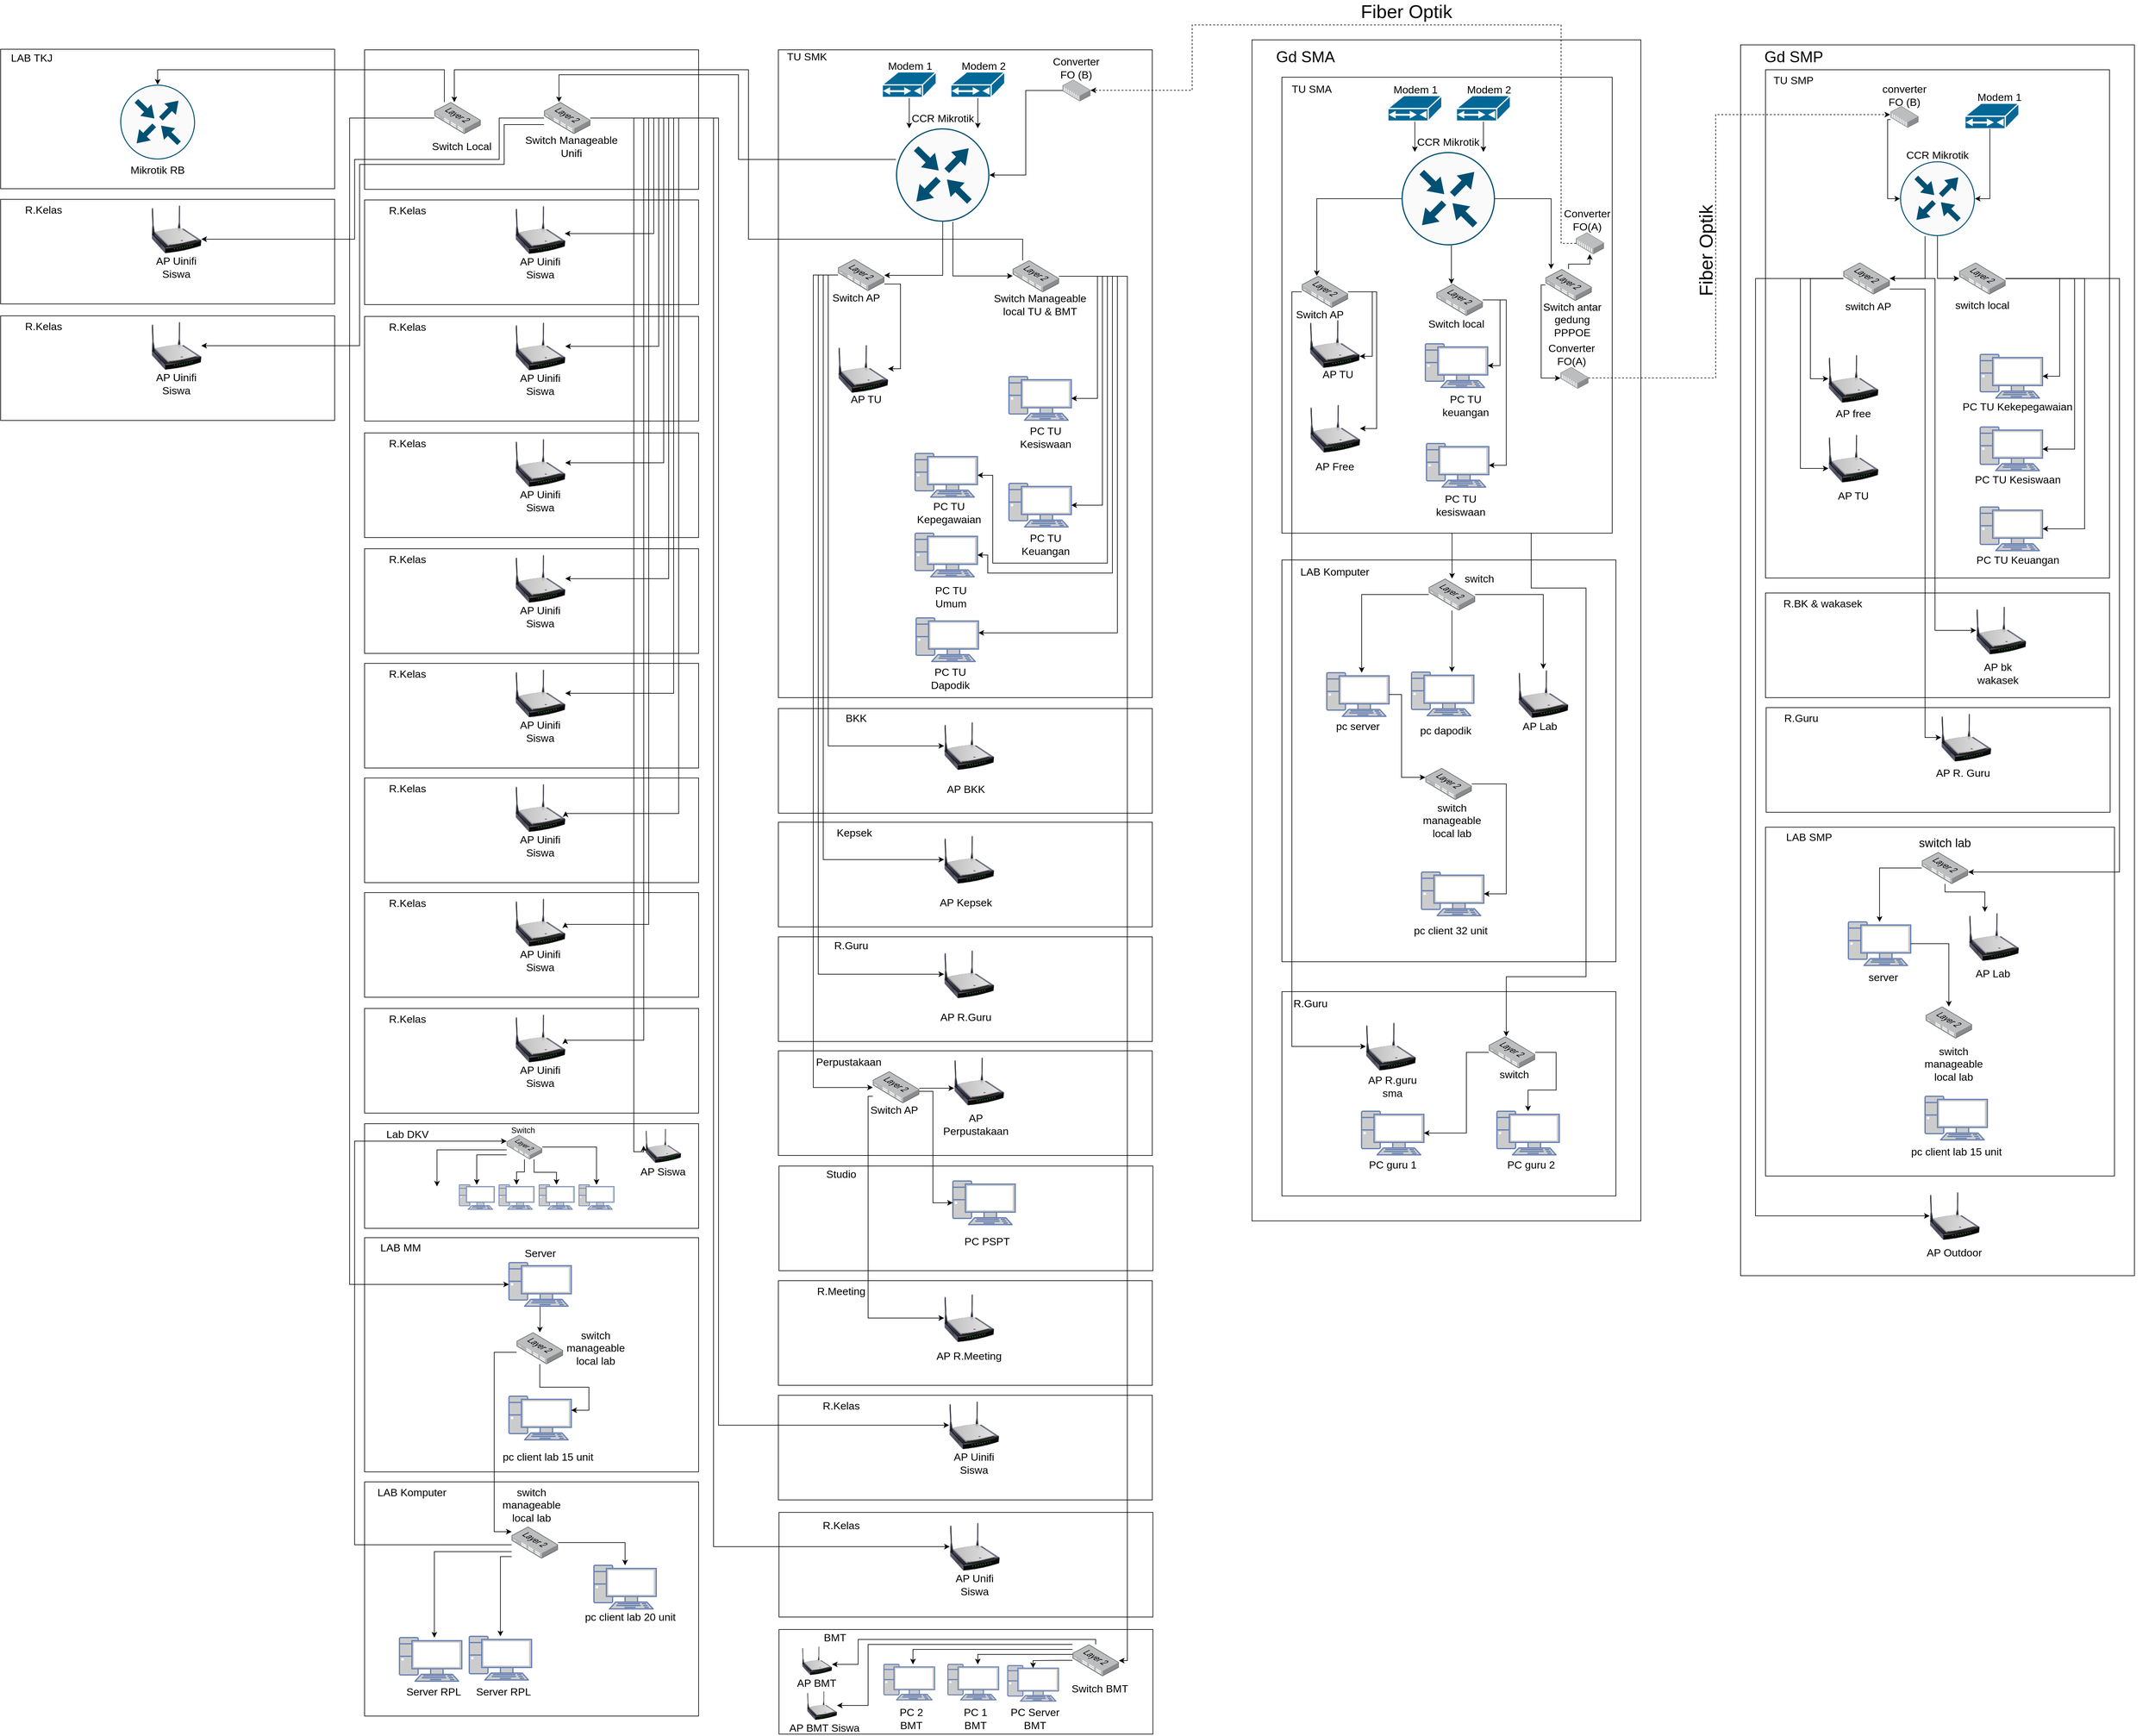 <mxfile version="16.2.4" type="github">
  <diagram id="cqtTLqStkhQXooxpLTyE" name="Page-1">
    <mxGraphModel dx="4643" dy="3476" grid="1" gridSize="8" guides="1" tooltips="1" connect="1" arrows="1" fold="1" page="1" pageScale="1" pageWidth="850" pageHeight="1100" math="0" shadow="0">
      <root>
        <mxCell id="0" />
        <mxCell id="1" parent="0" />
        <mxCell id="NsdHCGjpmlzPTO6aymvT-59" value="" style="verticalLabelPosition=bottom;verticalAlign=top;html=1;shape=mxgraph.basic.rect;fillColor2=none;strokeWidth=1;size=20;indent=5;fontStyle=0" parent="1" vertex="1">
          <mxGeometry x="32" y="-1200" width="624" height="1896" as="geometry" />
        </mxCell>
        <mxCell id="NsdHCGjpmlzPTO6aymvT-63" value="&lt;font style=&quot;font-size: 25px&quot;&gt;Gd SMA&lt;/font&gt;" style="text;html=1;strokeColor=none;fillColor=none;align=center;verticalAlign=middle;whiteSpace=wrap;rounded=0;fontSize=17;" parent="1" vertex="1">
          <mxGeometry x="40" y="-1184" width="156" height="20" as="geometry" />
        </mxCell>
        <mxCell id="NsdHCGjpmlzPTO6aymvT-252" value="" style="group" parent="1" vertex="1" connectable="0">
          <mxGeometry x="80" y="328" width="536" height="328" as="geometry" />
        </mxCell>
        <mxCell id="NsdHCGjpmlzPTO6aymvT-27" value="" style="verticalLabelPosition=bottom;verticalAlign=top;html=1;shape=mxgraph.basic.rect;fillColor2=none;strokeWidth=1;size=20;indent=5;" parent="NsdHCGjpmlzPTO6aymvT-252" vertex="1">
          <mxGeometry width="536" height="328" as="geometry" />
        </mxCell>
        <mxCell id="NsdHCGjpmlzPTO6aymvT-29" value="" style="image;html=1;image=img/lib/clip_art/networking/Wireless_Router_N_128x128.png" parent="NsdHCGjpmlzPTO6aymvT-252" vertex="1">
          <mxGeometry x="134.68" y="48" width="80" height="80" as="geometry" />
        </mxCell>
        <mxCell id="NsdHCGjpmlzPTO6aymvT-31" value="AP R.guru sma" style="text;html=1;strokeColor=none;fillColor=none;align=center;verticalAlign=middle;whiteSpace=wrap;rounded=0;fontSize=17;" parent="NsdHCGjpmlzPTO6aymvT-252" vertex="1">
          <mxGeometry x="134.68" y="143" width="85" height="20" as="geometry" />
        </mxCell>
        <mxCell id="NsdHCGjpmlzPTO6aymvT-62" value="R.Guru" style="text;html=1;strokeColor=none;fillColor=none;align=center;verticalAlign=middle;whiteSpace=wrap;rounded=0;fontSize=17;" parent="NsdHCGjpmlzPTO6aymvT-252" vertex="1">
          <mxGeometry x="8" y="10" width="76" height="20" as="geometry" />
        </mxCell>
        <mxCell id="NsdHCGjpmlzPTO6aymvT-243" value="" style="group" parent="NsdHCGjpmlzPTO6aymvT-252" vertex="1" connectable="0">
          <mxGeometry x="127.8" y="192" width="100" height="97" as="geometry" />
        </mxCell>
        <mxCell id="NsdHCGjpmlzPTO6aymvT-32" value="" style="fontColor=#0066CC;verticalAlign=top;verticalLabelPosition=bottom;labelPosition=center;align=center;html=1;outlineConnect=0;fillColor=#CCCCCC;strokeColor=#6881B3;gradientColor=none;gradientDirection=north;strokeWidth=2;shape=mxgraph.networks.pc;" parent="NsdHCGjpmlzPTO6aymvT-243" vertex="1">
          <mxGeometry width="100" height="70" as="geometry" />
        </mxCell>
        <mxCell id="NsdHCGjpmlzPTO6aymvT-41" value="PC guru 1" style="text;html=1;strokeColor=none;fillColor=none;align=center;verticalAlign=middle;whiteSpace=wrap;rounded=0;fontSize=17;" parent="NsdHCGjpmlzPTO6aymvT-243" vertex="1">
          <mxGeometry x="5" y="77" width="90" height="20" as="geometry" />
        </mxCell>
        <mxCell id="NsdHCGjpmlzPTO6aymvT-244" value="" style="group" parent="NsdHCGjpmlzPTO6aymvT-252" vertex="1" connectable="0">
          <mxGeometry x="328" y="72" width="90" height="72" as="geometry" />
        </mxCell>
        <mxCell id="NsdHCGjpmlzPTO6aymvT-36" value="" style="points=[];aspect=fixed;html=1;align=center;shadow=0;dashed=0;image;image=img/lib/allied_telesis/switch/Switch_24_port_L2.svg;" parent="NsdHCGjpmlzPTO6aymvT-244" vertex="1">
          <mxGeometry x="4" width="74.4" height="51" as="geometry" />
        </mxCell>
        <mxCell id="NsdHCGjpmlzPTO6aymvT-44" value="switch" style="text;html=1;strokeColor=none;fillColor=none;align=center;verticalAlign=middle;whiteSpace=wrap;rounded=0;fontSize=17;" parent="NsdHCGjpmlzPTO6aymvT-244" vertex="1">
          <mxGeometry y="52" width="90" height="20" as="geometry" />
        </mxCell>
        <mxCell id="NsdHCGjpmlzPTO6aymvT-246" value="" style="group" parent="NsdHCGjpmlzPTO6aymvT-252" vertex="1" connectable="0">
          <mxGeometry x="345" y="192" width="100" height="97" as="geometry" />
        </mxCell>
        <mxCell id="NsdHCGjpmlzPTO6aymvT-33" value="" style="fontColor=#0066CC;verticalAlign=top;verticalLabelPosition=bottom;labelPosition=center;align=center;html=1;outlineConnect=0;fillColor=#CCCCCC;strokeColor=#6881B3;gradientColor=none;gradientDirection=north;strokeWidth=2;shape=mxgraph.networks.pc;" parent="NsdHCGjpmlzPTO6aymvT-246" vertex="1">
          <mxGeometry width="100" height="70" as="geometry" />
        </mxCell>
        <mxCell id="NsdHCGjpmlzPTO6aymvT-43" value="PC guru 2" style="text;html=1;strokeColor=none;fillColor=none;align=center;verticalAlign=middle;whiteSpace=wrap;rounded=0;fontSize=17;" parent="NsdHCGjpmlzPTO6aymvT-246" vertex="1">
          <mxGeometry x="10" y="77" width="90" height="20" as="geometry" />
        </mxCell>
        <mxCell id="NsdHCGjpmlzPTO6aymvT-249" style="edgeStyle=orthogonalEdgeStyle;rounded=0;orthogonalLoop=1;jettySize=auto;html=1;fontSize=17;" parent="NsdHCGjpmlzPTO6aymvT-252" source="NsdHCGjpmlzPTO6aymvT-36" target="NsdHCGjpmlzPTO6aymvT-33" edge="1">
          <mxGeometry relative="1" as="geometry">
            <Array as="points">
              <mxPoint x="440" y="98" />
              <mxPoint x="440" y="158" />
              <mxPoint x="395" y="158" />
            </Array>
          </mxGeometry>
        </mxCell>
        <mxCell id="NsdHCGjpmlzPTO6aymvT-250" style="edgeStyle=orthogonalEdgeStyle;rounded=0;orthogonalLoop=1;jettySize=auto;html=1;fontSize=17;" parent="NsdHCGjpmlzPTO6aymvT-252" source="NsdHCGjpmlzPTO6aymvT-36" target="NsdHCGjpmlzPTO6aymvT-32" edge="1">
          <mxGeometry relative="1" as="geometry">
            <Array as="points">
              <mxPoint x="296" y="98" />
              <mxPoint x="296" y="227" />
            </Array>
          </mxGeometry>
        </mxCell>
        <mxCell id="NsdHCGjpmlzPTO6aymvT-253" value="" style="group" parent="1" vertex="1" connectable="0">
          <mxGeometry x="80" y="-365" width="536" height="645" as="geometry" />
        </mxCell>
        <mxCell id="NsdHCGjpmlzPTO6aymvT-45" value="" style="verticalLabelPosition=bottom;verticalAlign=top;html=1;shape=mxgraph.basic.rect;fillColor2=none;strokeWidth=1;size=20;indent=5;" parent="NsdHCGjpmlzPTO6aymvT-253" vertex="1">
          <mxGeometry width="536" height="645" as="geometry" />
        </mxCell>
        <mxCell id="NsdHCGjpmlzPTO6aymvT-60" value="LAB Komputer" style="text;html=1;strokeColor=none;fillColor=none;align=center;verticalAlign=middle;whiteSpace=wrap;rounded=0;fontSize=17;" parent="NsdHCGjpmlzPTO6aymvT-253" vertex="1">
          <mxGeometry x="7.0" y="10" width="156" height="20" as="geometry" />
        </mxCell>
        <mxCell id="NsdHCGjpmlzPTO6aymvT-48" value="" style="points=[];aspect=fixed;html=1;align=center;shadow=0;dashed=0;image;image=img/lib/allied_telesis/switch/Switch_24_port_L2.svg;" parent="NsdHCGjpmlzPTO6aymvT-253" vertex="1">
          <mxGeometry x="235.6" y="30" width="74.4" height="51" as="geometry" />
        </mxCell>
        <mxCell id="NsdHCGjpmlzPTO6aymvT-53" value="switch" style="text;html=1;strokeColor=none;fillColor=none;align=center;verticalAlign=middle;whiteSpace=wrap;rounded=0;fontSize=17;" parent="NsdHCGjpmlzPTO6aymvT-253" vertex="1">
          <mxGeometry x="272.0" y="21" width="90" height="20" as="geometry" />
        </mxCell>
        <mxCell id="NsdHCGjpmlzPTO6aymvT-232" value="" style="group" parent="NsdHCGjpmlzPTO6aymvT-253" vertex="1" connectable="0">
          <mxGeometry x="369.4" y="175" width="90" height="102.7" as="geometry" />
        </mxCell>
        <mxCell id="NsdHCGjpmlzPTO6aymvT-64" value="" style="image;html=1;image=img/lib/clip_art/networking/Wireless_Router_N_128x128.png" parent="NsdHCGjpmlzPTO6aymvT-232" vertex="1">
          <mxGeometry x="10" width="80" height="80" as="geometry" />
        </mxCell>
        <mxCell id="NsdHCGjpmlzPTO6aymvT-66" value="AP Lab" style="text;html=1;strokeColor=none;fillColor=none;align=center;verticalAlign=middle;whiteSpace=wrap;rounded=0;fontSize=17;" parent="NsdHCGjpmlzPTO6aymvT-232" vertex="1">
          <mxGeometry y="82.7" width="90" height="20" as="geometry" />
        </mxCell>
        <mxCell id="NsdHCGjpmlzPTO6aymvT-231" style="edgeStyle=orthogonalEdgeStyle;rounded=0;orthogonalLoop=1;jettySize=auto;html=1;fontSize=17;" parent="NsdHCGjpmlzPTO6aymvT-253" source="NsdHCGjpmlzPTO6aymvT-48" target="NsdHCGjpmlzPTO6aymvT-64" edge="1">
          <mxGeometry relative="1" as="geometry" />
        </mxCell>
        <mxCell id="NsdHCGjpmlzPTO6aymvT-233" value="" style="group" parent="NsdHCGjpmlzPTO6aymvT-253" vertex="1" connectable="0">
          <mxGeometry x="72" y="181" width="100" height="96.7" as="geometry" />
        </mxCell>
        <mxCell id="NsdHCGjpmlzPTO6aymvT-225" value="" style="fontColor=#0066CC;verticalAlign=top;verticalLabelPosition=bottom;labelPosition=center;align=center;html=1;outlineConnect=0;fillColor=#CCCCCC;strokeColor=#6881B3;gradientColor=none;gradientDirection=north;strokeWidth=2;shape=mxgraph.networks.pc;" parent="NsdHCGjpmlzPTO6aymvT-233" vertex="1">
          <mxGeometry width="100" height="70" as="geometry" />
        </mxCell>
        <mxCell id="NsdHCGjpmlzPTO6aymvT-226" value="pc server" style="text;html=1;strokeColor=none;fillColor=none;align=center;verticalAlign=middle;whiteSpace=wrap;rounded=0;fontSize=17;" parent="NsdHCGjpmlzPTO6aymvT-233" vertex="1">
          <mxGeometry x="5.0" y="76.7" width="90" height="20" as="geometry" />
        </mxCell>
        <mxCell id="NsdHCGjpmlzPTO6aymvT-220" style="edgeStyle=orthogonalEdgeStyle;rounded=0;orthogonalLoop=1;jettySize=auto;html=1;fontSize=17;fontStyle=4" parent="NsdHCGjpmlzPTO6aymvT-253" source="NsdHCGjpmlzPTO6aymvT-48" target="NsdHCGjpmlzPTO6aymvT-225" edge="1">
          <mxGeometry relative="1" as="geometry">
            <mxPoint x="202" y="174" as="targetPoint" />
            <Array as="points">
              <mxPoint x="128" y="56" />
            </Array>
          </mxGeometry>
        </mxCell>
        <mxCell id="NsdHCGjpmlzPTO6aymvT-234" value="" style="group" parent="NsdHCGjpmlzPTO6aymvT-253" vertex="1" connectable="0">
          <mxGeometry x="208" y="180" width="100.0" height="104.7" as="geometry" />
        </mxCell>
        <mxCell id="NsdHCGjpmlzPTO6aymvT-47" value="" style="fontColor=#0066CC;verticalAlign=top;verticalLabelPosition=bottom;labelPosition=center;align=center;html=1;outlineConnect=0;fillColor=#CCCCCC;strokeColor=#6881B3;gradientColor=none;gradientDirection=north;strokeWidth=2;shape=mxgraph.networks.pc;" parent="NsdHCGjpmlzPTO6aymvT-234" vertex="1">
          <mxGeometry width="100" height="70" as="geometry" />
        </mxCell>
        <mxCell id="NsdHCGjpmlzPTO6aymvT-54" value="pc dapodik" style="text;html=1;strokeColor=none;fillColor=none;align=center;verticalAlign=middle;whiteSpace=wrap;rounded=0;fontSize=17;" parent="NsdHCGjpmlzPTO6aymvT-234" vertex="1">
          <mxGeometry x="10.0" y="84.7" width="90" height="20" as="geometry" />
        </mxCell>
        <mxCell id="NsdHCGjpmlzPTO6aymvT-227" style="edgeStyle=orthogonalEdgeStyle;rounded=0;orthogonalLoop=1;jettySize=auto;html=1;fontSize=17;" parent="NsdHCGjpmlzPTO6aymvT-253" source="NsdHCGjpmlzPTO6aymvT-48" target="NsdHCGjpmlzPTO6aymvT-47" edge="1">
          <mxGeometry relative="1" as="geometry">
            <Array as="points">
              <mxPoint x="273" y="109" />
              <mxPoint x="273" y="109" />
            </Array>
          </mxGeometry>
        </mxCell>
        <mxCell id="NsdHCGjpmlzPTO6aymvT-236" style="edgeStyle=orthogonalEdgeStyle;rounded=0;orthogonalLoop=1;jettySize=auto;html=1;fontSize=17;" parent="NsdHCGjpmlzPTO6aymvT-253" source="NsdHCGjpmlzPTO6aymvT-225" target="NsdHCGjpmlzPTO6aymvT-56" edge="1">
          <mxGeometry relative="1" as="geometry">
            <Array as="points">
              <mxPoint x="192" y="216" />
              <mxPoint x="192" y="349" />
            </Array>
          </mxGeometry>
        </mxCell>
        <mxCell id="NsdHCGjpmlzPTO6aymvT-237" value="" style="group" parent="NsdHCGjpmlzPTO6aymvT-253" vertex="1" connectable="0">
          <mxGeometry x="227.8" y="334" width="90" height="95" as="geometry" />
        </mxCell>
        <mxCell id="NsdHCGjpmlzPTO6aymvT-56" value="" style="points=[];aspect=fixed;html=1;align=center;shadow=0;dashed=0;image;image=img/lib/allied_telesis/switch/Switch_24_port_L2.svg;" parent="NsdHCGjpmlzPTO6aymvT-237" vertex="1">
          <mxGeometry x="2.4" width="74.4" height="51" as="geometry" />
        </mxCell>
        <mxCell id="NsdHCGjpmlzPTO6aymvT-58" value="switch manageable local lab" style="text;html=1;strokeColor=none;fillColor=none;align=center;verticalAlign=middle;whiteSpace=wrap;rounded=0;fontSize=17;" parent="NsdHCGjpmlzPTO6aymvT-237" vertex="1">
          <mxGeometry y="75" width="90" height="20" as="geometry" />
        </mxCell>
        <mxCell id="NsdHCGjpmlzPTO6aymvT-241" value="" style="group" parent="NsdHCGjpmlzPTO6aymvT-253" vertex="1" connectable="0">
          <mxGeometry x="200" y="501" width="142" height="104.7" as="geometry" />
        </mxCell>
        <mxCell id="NsdHCGjpmlzPTO6aymvT-239" value="" style="fontColor=#0066CC;verticalAlign=top;verticalLabelPosition=bottom;labelPosition=center;align=center;html=1;outlineConnect=0;fillColor=#CCCCCC;strokeColor=#6881B3;gradientColor=none;gradientDirection=north;strokeWidth=2;shape=mxgraph.networks.pc;" parent="NsdHCGjpmlzPTO6aymvT-241" vertex="1">
          <mxGeometry x="24" width="100" height="70" as="geometry" />
        </mxCell>
        <mxCell id="NsdHCGjpmlzPTO6aymvT-240" value="pc client 32 unit" style="text;html=1;strokeColor=none;fillColor=none;align=center;verticalAlign=middle;whiteSpace=wrap;rounded=0;fontSize=17;" parent="NsdHCGjpmlzPTO6aymvT-241" vertex="1">
          <mxGeometry y="84.7" width="142" height="20" as="geometry" />
        </mxCell>
        <mxCell id="NsdHCGjpmlzPTO6aymvT-242" style="edgeStyle=orthogonalEdgeStyle;rounded=0;orthogonalLoop=1;jettySize=auto;html=1;fontSize=17;" parent="NsdHCGjpmlzPTO6aymvT-253" source="NsdHCGjpmlzPTO6aymvT-56" target="NsdHCGjpmlzPTO6aymvT-239" edge="1">
          <mxGeometry relative="1" as="geometry">
            <Array as="points">
              <mxPoint x="360" y="360" />
              <mxPoint x="360" y="536" />
            </Array>
          </mxGeometry>
        </mxCell>
        <mxCell id="NsdHCGjpmlzPTO6aymvT-247" style="edgeStyle=orthogonalEdgeStyle;rounded=0;orthogonalLoop=1;jettySize=auto;html=1;fontSize=17;" parent="1" source="NsdHCGjpmlzPTO6aymvT-2" target="NsdHCGjpmlzPTO6aymvT-36" edge="1">
          <mxGeometry x="32" y="-1200" as="geometry">
            <Array as="points">
              <mxPoint x="480" y="-782" />
              <mxPoint x="480" y="-320" />
              <mxPoint x="568" y="-320" />
              <mxPoint x="568" y="304" />
              <mxPoint x="440" y="304" />
            </Array>
          </mxGeometry>
        </mxCell>
        <mxCell id="NsdHCGjpmlzPTO6aymvT-229" style="edgeStyle=orthogonalEdgeStyle;rounded=0;orthogonalLoop=1;jettySize=auto;html=1;fontSize=17;" parent="1" source="NsdHCGjpmlzPTO6aymvT-2" target="NsdHCGjpmlzPTO6aymvT-48" edge="1">
          <mxGeometry x="32" y="-1200" as="geometry">
            <Array as="points">
              <mxPoint x="464" y="-783" />
              <mxPoint x="464" y="-424" />
              <mxPoint x="353" y="-424" />
            </Array>
          </mxGeometry>
        </mxCell>
        <mxCell id="NsdHCGjpmlzPTO6aymvT-256" value="" style="verticalLabelPosition=bottom;verticalAlign=top;html=1;shape=mxgraph.basic.rect;fillColor2=none;strokeWidth=1;size=20;indent=5;fontStyle=0" parent="1" vertex="1">
          <mxGeometry x="816" y="-1192" width="632" height="1976" as="geometry" />
        </mxCell>
        <mxCell id="NsdHCGjpmlzPTO6aymvT-76" value="&lt;font style=&quot;font-size: 25px&quot;&gt;Gd SMP&lt;/font&gt;" style="text;html=1;strokeColor=none;fillColor=none;align=center;verticalAlign=middle;whiteSpace=wrap;rounded=0;fontSize=17;" parent="1" vertex="1">
          <mxGeometry x="838.6" y="-1184" width="124.8" height="20" as="geometry" />
        </mxCell>
        <mxCell id="NsdHCGjpmlzPTO6aymvT-328" value="" style="verticalLabelPosition=bottom;verticalAlign=top;html=1;shape=mxgraph.basic.rect;fillColor2=none;strokeWidth=1;size=20;indent=5;fontStyle=0" parent="1" vertex="1">
          <mxGeometry x="856" y="-1152" width="552" height="816" as="geometry" />
        </mxCell>
        <mxCell id="NsdHCGjpmlzPTO6aymvT-375" value="TU SMP" style="text;html=1;strokeColor=none;fillColor=none;align=center;verticalAlign=middle;whiteSpace=wrap;rounded=0;fontSize=17;" parent="1" vertex="1">
          <mxGeometry x="856" y="-1144" width="90" height="20" as="geometry" />
        </mxCell>
        <mxCell id="NsdHCGjpmlzPTO6aymvT-260" value="" style="group" parent="1" vertex="1" connectable="0">
          <mxGeometry x="1072" y="-1024" width="120" height="139" as="geometry" />
        </mxCell>
        <mxCell id="NsdHCGjpmlzPTO6aymvT-69" value="" style="points=[[0.5,0,0],[1,0.5,0],[0.5,1,0],[0,0.5,0],[0.145,0.145,0],[0.856,0.145,0],[0.855,0.856,0],[0.145,0.855,0]];verticalLabelPosition=bottom;html=1;verticalAlign=top;aspect=fixed;align=center;pointerEvents=1;shape=mxgraph.cisco19.rect;prIcon=router;fillColor=#FAFAFA;strokeColor=#005073;" parent="NsdHCGjpmlzPTO6aymvT-260" vertex="1">
          <mxGeometry y="19" width="120" height="120" as="geometry" />
        </mxCell>
        <mxCell id="NsdHCGjpmlzPTO6aymvT-75" value="CCR Mikrotik" style="text;html=1;strokeColor=none;fillColor=none;align=center;verticalAlign=middle;whiteSpace=wrap;rounded=0;fontSize=17;" parent="NsdHCGjpmlzPTO6aymvT-260" vertex="1">
          <mxGeometry width="120" height="20" as="geometry" />
        </mxCell>
        <mxCell id="NsdHCGjpmlzPTO6aymvT-261" value="" style="group" parent="1" vertex="1" connectable="0">
          <mxGeometry x="952" y="-696" width="90" height="106.6" as="geometry" />
        </mxCell>
        <mxCell id="NsdHCGjpmlzPTO6aymvT-79" value="" style="image;html=1;image=img/lib/clip_art/networking/Wireless_Router_N_128x128.png" parent="NsdHCGjpmlzPTO6aymvT-261" vertex="1">
          <mxGeometry x="5" width="80" height="80" as="geometry" />
        </mxCell>
        <mxCell id="NsdHCGjpmlzPTO6aymvT-113" value="AP free" style="text;html=1;strokeColor=none;fillColor=none;align=center;verticalAlign=middle;whiteSpace=wrap;rounded=0;fontSize=17;" parent="NsdHCGjpmlzPTO6aymvT-261" vertex="1">
          <mxGeometry y="86.6" width="90" height="20" as="geometry" />
        </mxCell>
        <mxCell id="NsdHCGjpmlzPTO6aymvT-262" value="" style="group" parent="1" vertex="1" connectable="0">
          <mxGeometry x="976" y="-842.4" width="90" height="81" as="geometry" />
        </mxCell>
        <mxCell id="NsdHCGjpmlzPTO6aymvT-78" value="" style="points=[];aspect=fixed;html=1;align=center;shadow=0;dashed=0;image;image=img/lib/allied_telesis/switch/Switch_24_port_L2.svg;" parent="NsdHCGjpmlzPTO6aymvT-262" vertex="1">
          <mxGeometry x="5" width="74.4" height="51" as="geometry" />
        </mxCell>
        <mxCell id="NsdHCGjpmlzPTO6aymvT-110" value="switch AP" style="text;html=1;strokeColor=none;fillColor=none;align=center;verticalAlign=middle;whiteSpace=wrap;rounded=0;fontSize=17;" parent="NsdHCGjpmlzPTO6aymvT-262" vertex="1">
          <mxGeometry y="61" width="90" height="20" as="geometry" />
        </mxCell>
        <mxCell id="NsdHCGjpmlzPTO6aymvT-265" value="" style="group" parent="1" vertex="1" connectable="0">
          <mxGeometry x="1176" y="-1112" width="97.55" height="54.8" as="geometry" />
        </mxCell>
        <mxCell id="NsdHCGjpmlzPTO6aymvT-160" value="" style="shape=mxgraph.cisco.modems_and_phones.cable_modem;html=1;pointerEvents=1;dashed=0;fillColor=#036897;strokeColor=#ffffff;strokeWidth=2;verticalLabelPosition=bottom;verticalAlign=top;align=center;outlineConnect=0;fontSize=17;" parent="NsdHCGjpmlzPTO6aymvT-265" vertex="1">
          <mxGeometry y="13.8" width="86.69" height="41" as="geometry" />
        </mxCell>
        <mxCell id="NsdHCGjpmlzPTO6aymvT-161" value="Modem 1" style="text;html=1;strokeColor=none;fillColor=none;align=center;verticalAlign=middle;whiteSpace=wrap;rounded=0;fontSize=17;" parent="NsdHCGjpmlzPTO6aymvT-265" vertex="1">
          <mxGeometry x="14.2" width="83.35" height="10" as="geometry" />
        </mxCell>
        <mxCell id="NsdHCGjpmlzPTO6aymvT-267" value="" style="group" parent="1" vertex="1" connectable="0">
          <mxGeometry x="1029.0" y="-1120" width="100.0" height="61" as="geometry" />
        </mxCell>
        <mxCell id="NsdHCGjpmlzPTO6aymvT-135" value="" style="points=[];aspect=fixed;html=1;align=center;shadow=0;dashed=0;image;image=img/lib/allied_telesis/media_converters/Media_Converter_Modular.svg;fontSize=17;" parent="NsdHCGjpmlzPTO6aymvT-267" vertex="1">
          <mxGeometry x="27.57" y="26.4" width="44.87" height="34.6" as="geometry" />
        </mxCell>
        <mxCell id="NsdHCGjpmlzPTO6aymvT-136" value="converter FO (B)" style="text;html=1;strokeColor=none;fillColor=none;align=center;verticalAlign=middle;whiteSpace=wrap;rounded=0;fontSize=17;" parent="NsdHCGjpmlzPTO6aymvT-267" vertex="1">
          <mxGeometry width="100" height="20" as="geometry" />
        </mxCell>
        <mxCell id="NsdHCGjpmlzPTO6aymvT-269" value="" style="group" parent="1" vertex="1" connectable="0">
          <mxGeometry x="1159" y="-842.4" width="321" height="1119.4" as="geometry" />
        </mxCell>
        <mxCell id="NsdHCGjpmlzPTO6aymvT-77" value="" style="points=[];aspect=fixed;html=1;align=center;shadow=0;dashed=0;image;image=img/lib/allied_telesis/switch/Switch_24_port_L2.svg;" parent="NsdHCGjpmlzPTO6aymvT-269" vertex="1">
          <mxGeometry x="7.8" width="74.4" height="51" as="geometry" />
        </mxCell>
        <mxCell id="NsdHCGjpmlzPTO6aymvT-109" value="switch local" style="text;html=1;strokeColor=none;fillColor=none;align=center;verticalAlign=middle;whiteSpace=wrap;rounded=0;fontSize=17;" parent="NsdHCGjpmlzPTO6aymvT-269" vertex="1">
          <mxGeometry y="59" width="90" height="20" as="geometry" />
        </mxCell>
        <mxCell id="NsdHCGjpmlzPTO6aymvT-270" value="" style="group" parent="1" vertex="1" connectable="0">
          <mxGeometry x="1168" y="-695" width="185" height="95" as="geometry" />
        </mxCell>
        <mxCell id="NsdHCGjpmlzPTO6aymvT-82" value="" style="fontColor=#0066CC;verticalAlign=top;verticalLabelPosition=bottom;labelPosition=center;align=center;html=1;outlineConnect=0;fillColor=#CCCCCC;strokeColor=#6881B3;gradientColor=none;gradientDirection=north;strokeWidth=2;shape=mxgraph.networks.pc;" parent="NsdHCGjpmlzPTO6aymvT-270" vertex="1">
          <mxGeometry x="32.5" width="100" height="70" as="geometry" />
        </mxCell>
        <mxCell id="NsdHCGjpmlzPTO6aymvT-165" value="PC TU Kekepegawaian" style="text;html=1;strokeColor=none;fillColor=none;align=center;verticalAlign=middle;whiteSpace=wrap;rounded=0;fontSize=17;" parent="NsdHCGjpmlzPTO6aymvT-270" vertex="1">
          <mxGeometry y="75" width="185" height="20" as="geometry" />
        </mxCell>
        <mxCell id="NsdHCGjpmlzPTO6aymvT-271" value="" style="group" parent="1" vertex="1" connectable="0">
          <mxGeometry x="1185.5" y="-578.5" width="150" height="95.5" as="geometry" />
        </mxCell>
        <mxCell id="NsdHCGjpmlzPTO6aymvT-81" value="" style="fontColor=#0066CC;verticalAlign=top;verticalLabelPosition=bottom;labelPosition=center;align=center;html=1;outlineConnect=0;fillColor=#CCCCCC;strokeColor=#6881B3;gradientColor=none;gradientDirection=north;strokeWidth=2;shape=mxgraph.networks.pc;" parent="NsdHCGjpmlzPTO6aymvT-271" vertex="1">
          <mxGeometry x="15" width="100" height="70" as="geometry" />
        </mxCell>
        <mxCell id="NsdHCGjpmlzPTO6aymvT-164" value="PC TU Kesiswaan" style="text;html=1;strokeColor=none;fillColor=none;align=center;verticalAlign=middle;whiteSpace=wrap;rounded=0;fontSize=17;" parent="NsdHCGjpmlzPTO6aymvT-271" vertex="1">
          <mxGeometry y="75.5" width="150" height="20" as="geometry" />
        </mxCell>
        <mxCell id="NsdHCGjpmlzPTO6aymvT-272" value="" style="group" parent="1" vertex="1" connectable="0">
          <mxGeometry x="1185.5" y="-450" width="150" height="96" as="geometry" />
        </mxCell>
        <mxCell id="NsdHCGjpmlzPTO6aymvT-80" value="" style="fontColor=#0066CC;verticalAlign=top;verticalLabelPosition=bottom;labelPosition=center;align=center;html=1;outlineConnect=0;fillColor=#CCCCCC;strokeColor=#6881B3;gradientColor=none;gradientDirection=north;strokeWidth=2;shape=mxgraph.networks.pc;" parent="NsdHCGjpmlzPTO6aymvT-272" vertex="1">
          <mxGeometry x="15" width="100" height="70" as="geometry" />
        </mxCell>
        <mxCell id="NsdHCGjpmlzPTO6aymvT-163" value="PC TU Keuangan" style="text;html=1;strokeColor=none;fillColor=none;align=center;verticalAlign=middle;whiteSpace=wrap;rounded=0;fontSize=17;" parent="NsdHCGjpmlzPTO6aymvT-272" vertex="1">
          <mxGeometry y="76" width="150" height="20" as="geometry" />
        </mxCell>
        <mxCell id="NsdHCGjpmlzPTO6aymvT-273" value="" style="group" parent="1" vertex="1" connectable="0">
          <mxGeometry x="952" y="-568" width="90" height="111" as="geometry" />
        </mxCell>
        <mxCell id="NsdHCGjpmlzPTO6aymvT-83" value="" style="image;html=1;image=img/lib/clip_art/networking/Wireless_Router_N_128x128.png" parent="NsdHCGjpmlzPTO6aymvT-273" vertex="1">
          <mxGeometry x="5" width="80" height="80" as="geometry" />
        </mxCell>
        <mxCell id="NsdHCGjpmlzPTO6aymvT-114" value="AP TU" style="text;html=1;strokeColor=none;fillColor=none;align=center;verticalAlign=middle;whiteSpace=wrap;rounded=0;fontSize=17;" parent="NsdHCGjpmlzPTO6aymvT-273" vertex="1">
          <mxGeometry y="91" width="90" height="20" as="geometry" />
        </mxCell>
        <mxCell id="NsdHCGjpmlzPTO6aymvT-275" style="edgeStyle=orthogonalEdgeStyle;rounded=0;orthogonalLoop=1;jettySize=auto;html=1;entryX=0;entryY=0.5;entryDx=0;entryDy=0;entryPerimeter=0;fontSize=17;" parent="1" source="NsdHCGjpmlzPTO6aymvT-135" target="NsdHCGjpmlzPTO6aymvT-69" edge="1">
          <mxGeometry x="912" y="-1120" as="geometry">
            <Array as="points">
              <mxPoint x="1052" y="-1072" />
              <mxPoint x="1052" y="-945" />
            </Array>
          </mxGeometry>
        </mxCell>
        <mxCell id="NsdHCGjpmlzPTO6aymvT-276" style="edgeStyle=orthogonalEdgeStyle;rounded=0;orthogonalLoop=1;jettySize=auto;html=1;entryX=1;entryY=0.5;entryDx=0;entryDy=0;entryPerimeter=0;fontSize=17;" parent="1" source="NsdHCGjpmlzPTO6aymvT-160" target="NsdHCGjpmlzPTO6aymvT-69" edge="1">
          <mxGeometry x="912" y="-1120" as="geometry">
            <Array as="points">
              <mxPoint x="1216" y="-945" />
            </Array>
          </mxGeometry>
        </mxCell>
        <mxCell id="NsdHCGjpmlzPTO6aymvT-277" style="edgeStyle=orthogonalEdgeStyle;rounded=0;orthogonalLoop=1;jettySize=auto;html=1;fontSize=17;" parent="1" source="NsdHCGjpmlzPTO6aymvT-69" target="NsdHCGjpmlzPTO6aymvT-78" edge="1">
          <mxGeometry x="912" y="-1120" as="geometry">
            <Array as="points">
              <mxPoint x="1112" y="-817" />
            </Array>
          </mxGeometry>
        </mxCell>
        <mxCell id="NsdHCGjpmlzPTO6aymvT-278" style="edgeStyle=orthogonalEdgeStyle;rounded=0;orthogonalLoop=1;jettySize=auto;html=1;fontSize=17;" parent="1" source="NsdHCGjpmlzPTO6aymvT-69" target="NsdHCGjpmlzPTO6aymvT-77" edge="1">
          <mxGeometry x="912" y="-1120" as="geometry">
            <Array as="points">
              <mxPoint x="1132" y="-817" />
            </Array>
          </mxGeometry>
        </mxCell>
        <mxCell id="NsdHCGjpmlzPTO6aymvT-279" style="edgeStyle=orthogonalEdgeStyle;rounded=0;orthogonalLoop=1;jettySize=auto;html=1;entryX=1;entryY=0.5;entryDx=0;entryDy=0;entryPerimeter=0;fontSize=17;" parent="1" source="NsdHCGjpmlzPTO6aymvT-77" target="NsdHCGjpmlzPTO6aymvT-82" edge="1">
          <mxGeometry x="912" y="-1120" as="geometry">
            <Array as="points">
              <mxPoint x="1328" y="-817" />
              <mxPoint x="1328" y="-660" />
            </Array>
          </mxGeometry>
        </mxCell>
        <mxCell id="NsdHCGjpmlzPTO6aymvT-280" style="edgeStyle=orthogonalEdgeStyle;rounded=0;orthogonalLoop=1;jettySize=auto;html=1;fontSize=17;" parent="1" source="NsdHCGjpmlzPTO6aymvT-77" target="NsdHCGjpmlzPTO6aymvT-81" edge="1">
          <mxGeometry x="912" y="-1120" as="geometry">
            <Array as="points">
              <mxPoint x="1352" y="-817" />
              <mxPoint x="1352" y="-543" />
            </Array>
          </mxGeometry>
        </mxCell>
        <mxCell id="NsdHCGjpmlzPTO6aymvT-281" style="edgeStyle=orthogonalEdgeStyle;rounded=0;orthogonalLoop=1;jettySize=auto;html=1;entryX=1;entryY=0.5;entryDx=0;entryDy=0;entryPerimeter=0;fontSize=17;" parent="1" source="NsdHCGjpmlzPTO6aymvT-77" target="NsdHCGjpmlzPTO6aymvT-80" edge="1">
          <mxGeometry x="912" y="-1120" as="geometry">
            <Array as="points">
              <mxPoint x="1368" y="-817" />
              <mxPoint x="1368" y="-415" />
            </Array>
          </mxGeometry>
        </mxCell>
        <mxCell id="NsdHCGjpmlzPTO6aymvT-282" style="edgeStyle=orthogonalEdgeStyle;rounded=0;orthogonalLoop=1;jettySize=auto;html=1;fontSize=17;" parent="1" source="NsdHCGjpmlzPTO6aymvT-78" target="NsdHCGjpmlzPTO6aymvT-79" edge="1">
          <mxGeometry x="912" y="-1120" as="geometry">
            <Array as="points">
              <mxPoint x="928" y="-817" />
              <mxPoint x="928" y="-656" />
            </Array>
          </mxGeometry>
        </mxCell>
        <mxCell id="NsdHCGjpmlzPTO6aymvT-283" style="edgeStyle=orthogonalEdgeStyle;rounded=0;orthogonalLoop=1;jettySize=auto;html=1;fontSize=17;" parent="1" source="NsdHCGjpmlzPTO6aymvT-78" target="NsdHCGjpmlzPTO6aymvT-83" edge="1">
          <mxGeometry x="912" y="-1120" as="geometry">
            <Array as="points">
              <mxPoint x="912" y="-817" />
              <mxPoint x="912" y="-512" />
            </Array>
          </mxGeometry>
        </mxCell>
        <mxCell id="NsdHCGjpmlzPTO6aymvT-379" value="" style="group" parent="1" vertex="1" connectable="0">
          <mxGeometry x="856" y="-312" width="552" height="168" as="geometry" />
        </mxCell>
        <mxCell id="NsdHCGjpmlzPTO6aymvT-84" value="" style="verticalLabelPosition=bottom;verticalAlign=top;html=1;shape=mxgraph.basic.rect;fillColor2=none;strokeWidth=1;size=20;indent=5;" parent="NsdHCGjpmlzPTO6aymvT-379" vertex="1">
          <mxGeometry width="552" height="168" as="geometry" />
        </mxCell>
        <mxCell id="NsdHCGjpmlzPTO6aymvT-91" value="R.BK &amp;amp; wakasek" style="text;html=1;strokeColor=none;fillColor=none;align=center;verticalAlign=middle;whiteSpace=wrap;rounded=0;fontSize=17;" parent="NsdHCGjpmlzPTO6aymvT-379" vertex="1">
          <mxGeometry x="24" y="8" width="136" height="20" as="geometry" />
        </mxCell>
        <mxCell id="NsdHCGjpmlzPTO6aymvT-386" value="" style="group" parent="NsdHCGjpmlzPTO6aymvT-379" vertex="1" connectable="0">
          <mxGeometry x="328" y="20" width="90" height="120" as="geometry" />
        </mxCell>
        <mxCell id="NsdHCGjpmlzPTO6aymvT-85" value="" style="image;html=1;image=img/lib/clip_art/networking/Wireless_Router_N_128x128.png" parent="NsdHCGjpmlzPTO6aymvT-386" vertex="1">
          <mxGeometry x="10" width="80" height="80" as="geometry" />
        </mxCell>
        <mxCell id="NsdHCGjpmlzPTO6aymvT-115" value="AP bk wakasek" style="text;html=1;strokeColor=none;fillColor=none;align=center;verticalAlign=middle;whiteSpace=wrap;rounded=0;fontSize=17;" parent="NsdHCGjpmlzPTO6aymvT-386" vertex="1">
          <mxGeometry y="100" width="90" height="20" as="geometry" />
        </mxCell>
        <mxCell id="NsdHCGjpmlzPTO6aymvT-378" style="edgeStyle=orthogonalEdgeStyle;rounded=0;orthogonalLoop=1;jettySize=auto;html=1;fontSize=17;" parent="1" source="NsdHCGjpmlzPTO6aymvT-78" target="NsdHCGjpmlzPTO6aymvT-85" edge="1">
          <mxGeometry relative="1" as="geometry">
            <Array as="points">
              <mxPoint x="1128" y="-817" />
              <mxPoint x="1128" y="-252" />
            </Array>
          </mxGeometry>
        </mxCell>
        <mxCell id="NsdHCGjpmlzPTO6aymvT-381" value="" style="verticalLabelPosition=bottom;verticalAlign=top;html=1;shape=mxgraph.basic.rect;fillColor2=none;strokeWidth=1;size=20;indent=5;" parent="1" vertex="1">
          <mxGeometry x="857" y="-128" width="552" height="168" as="geometry" />
        </mxCell>
        <mxCell id="NsdHCGjpmlzPTO6aymvT-383" value="R.Guru" style="text;html=1;strokeColor=none;fillColor=none;align=center;verticalAlign=middle;whiteSpace=wrap;rounded=0;fontSize=17;" parent="1" vertex="1">
          <mxGeometry x="880.9" y="-120" width="65" height="20" as="geometry" />
        </mxCell>
        <mxCell id="NsdHCGjpmlzPTO6aymvT-385" style="edgeStyle=orthogonalEdgeStyle;rounded=0;orthogonalLoop=1;jettySize=auto;html=1;fontSize=17;" parent="1" source="NsdHCGjpmlzPTO6aymvT-78" target="NsdHCGjpmlzPTO6aymvT-382" edge="1">
          <mxGeometry relative="1" as="geometry">
            <mxPoint x="1068.059" y="-791.4" as="sourcePoint" />
            <mxPoint x="1086" y="-68" as="targetPoint" />
            <Array as="points">
              <mxPoint x="1112" y="-800" />
            </Array>
          </mxGeometry>
        </mxCell>
        <mxCell id="NsdHCGjpmlzPTO6aymvT-387" value="" style="group" parent="1" vertex="1" connectable="0">
          <mxGeometry x="1128" y="-120" width="90" height="108" as="geometry" />
        </mxCell>
        <mxCell id="NsdHCGjpmlzPTO6aymvT-382" value="" style="image;html=1;image=img/lib/clip_art/networking/Wireless_Router_N_128x128.png" parent="NsdHCGjpmlzPTO6aymvT-387" vertex="1">
          <mxGeometry x="10" width="80" height="80" as="geometry" />
        </mxCell>
        <mxCell id="NsdHCGjpmlzPTO6aymvT-384" value="AP R. Guru" style="text;html=1;strokeColor=none;fillColor=none;align=center;verticalAlign=middle;whiteSpace=wrap;rounded=0;fontSize=17;" parent="NsdHCGjpmlzPTO6aymvT-387" vertex="1">
          <mxGeometry y="88" width="90" height="20" as="geometry" />
        </mxCell>
        <mxCell id="NsdHCGjpmlzPTO6aymvT-88" value="" style="verticalLabelPosition=bottom;verticalAlign=top;html=1;shape=mxgraph.basic.rect;fillColor2=none;strokeWidth=1;size=20;indent=5;" parent="1" vertex="1">
          <mxGeometry x="856" y="64" width="560" height="560" as="geometry" />
        </mxCell>
        <mxCell id="NsdHCGjpmlzPTO6aymvT-141" value="LAB SMP" style="text;html=1;strokeColor=none;fillColor=none;align=center;verticalAlign=middle;whiteSpace=wrap;rounded=0;fontSize=17;" parent="1" vertex="1">
          <mxGeometry x="876" y="71" width="100" height="20" as="geometry" />
        </mxCell>
        <mxCell id="NsdHCGjpmlzPTO6aymvT-392" style="edgeStyle=orthogonalEdgeStyle;rounded=0;orthogonalLoop=1;jettySize=auto;html=1;fontSize=17;" parent="1" source="NsdHCGjpmlzPTO6aymvT-77" target="NsdHCGjpmlzPTO6aymvT-92" edge="1">
          <mxGeometry relative="1" as="geometry">
            <Array as="points">
              <mxPoint x="1424" y="-817" />
              <mxPoint x="1424" y="136" />
            </Array>
          </mxGeometry>
        </mxCell>
        <mxCell id="NsdHCGjpmlzPTO6aymvT-394" value="" style="group" parent="1" vertex="1" connectable="0">
          <mxGeometry x="1099.0" y="80" width="90" height="75" as="geometry" />
        </mxCell>
        <mxCell id="NsdHCGjpmlzPTO6aymvT-92" value="" style="points=[];aspect=fixed;html=1;align=center;shadow=0;dashed=0;image;image=img/lib/allied_telesis/switch/Switch_24_port_L2.svg;" parent="NsdHCGjpmlzPTO6aymvT-394" vertex="1">
          <mxGeometry x="7.8" y="24" width="74.4" height="51" as="geometry" />
        </mxCell>
        <mxCell id="NsdHCGjpmlzPTO6aymvT-123" value="&lt;font style=&quot;font-size: 19px&quot;&gt;switch lab&lt;/font&gt;" style="text;html=1;strokeColor=none;fillColor=none;align=center;verticalAlign=middle;whiteSpace=wrap;rounded=0;fontSize=17;" parent="NsdHCGjpmlzPTO6aymvT-394" vertex="1">
          <mxGeometry width="90" height="20" as="geometry" />
        </mxCell>
        <mxCell id="NsdHCGjpmlzPTO6aymvT-399" value="" style="group" parent="1" vertex="1" connectable="0">
          <mxGeometry x="1113" y="352" width="90" height="102.5" as="geometry" />
        </mxCell>
        <mxCell id="NsdHCGjpmlzPTO6aymvT-120" value="" style="points=[];aspect=fixed;html=1;align=center;shadow=0;dashed=0;image;image=img/lib/allied_telesis/switch/Switch_24_port_L2.svg;" parent="NsdHCGjpmlzPTO6aymvT-399" vertex="1">
          <mxGeometry width="74.4" height="51" as="geometry" />
        </mxCell>
        <mxCell id="NsdHCGjpmlzPTO6aymvT-122" value="switch manageable local lab" style="text;html=1;strokeColor=none;fillColor=none;align=center;verticalAlign=middle;whiteSpace=wrap;rounded=0;fontSize=17;" parent="NsdHCGjpmlzPTO6aymvT-399" vertex="1">
          <mxGeometry y="82.5" width="90" height="20" as="geometry" />
        </mxCell>
        <mxCell id="NsdHCGjpmlzPTO6aymvT-400" style="edgeStyle=orthogonalEdgeStyle;rounded=0;orthogonalLoop=1;jettySize=auto;html=1;fontSize=17;" parent="1" source="NsdHCGjpmlzPTO6aymvT-92" target="NsdHCGjpmlzPTO6aymvT-95" edge="1">
          <mxGeometry relative="1" as="geometry" />
        </mxCell>
        <mxCell id="NsdHCGjpmlzPTO6aymvT-401" style="edgeStyle=orthogonalEdgeStyle;rounded=0;orthogonalLoop=1;jettySize=auto;html=1;fontSize=17;" parent="1" source="NsdHCGjpmlzPTO6aymvT-92" target="NsdHCGjpmlzPTO6aymvT-94" edge="1">
          <mxGeometry relative="1" as="geometry">
            <Array as="points">
              <mxPoint x="1144" y="168" />
              <mxPoint x="1208" y="168" />
            </Array>
          </mxGeometry>
        </mxCell>
        <mxCell id="NsdHCGjpmlzPTO6aymvT-403" value="" style="group" parent="1" vertex="1" connectable="0">
          <mxGeometry x="989" y="216" width="101.0" height="100" as="geometry" />
        </mxCell>
        <mxCell id="NsdHCGjpmlzPTO6aymvT-119" value="server" style="text;html=1;strokeColor=none;fillColor=none;align=center;verticalAlign=middle;whiteSpace=wrap;rounded=0;fontSize=17;" parent="NsdHCGjpmlzPTO6aymvT-403" vertex="1">
          <mxGeometry x="11.0" y="80" width="90" height="20" as="geometry" />
        </mxCell>
        <mxCell id="NsdHCGjpmlzPTO6aymvT-95" value="" style="fontColor=#0066CC;verticalAlign=top;verticalLabelPosition=bottom;labelPosition=center;align=center;html=1;outlineConnect=0;fillColor=#CCCCCC;strokeColor=#6881B3;gradientColor=none;gradientDirection=north;strokeWidth=2;shape=mxgraph.networks.pc;" parent="NsdHCGjpmlzPTO6aymvT-403" vertex="1">
          <mxGeometry width="100" height="70" as="geometry" />
        </mxCell>
        <mxCell id="NsdHCGjpmlzPTO6aymvT-404" value="" style="group" parent="1" vertex="1" connectable="0">
          <mxGeometry x="1176" y="200" width="90" height="110" as="geometry" />
        </mxCell>
        <mxCell id="NsdHCGjpmlzPTO6aymvT-94" value="" style="image;html=1;image=img/lib/clip_art/networking/Wireless_Router_N_128x128.png" parent="NsdHCGjpmlzPTO6aymvT-404" vertex="1">
          <mxGeometry x="6.4" width="80" height="80" as="geometry" />
        </mxCell>
        <mxCell id="NsdHCGjpmlzPTO6aymvT-118" value="AP Lab" style="text;html=1;strokeColor=none;fillColor=none;align=center;verticalAlign=middle;whiteSpace=wrap;rounded=0;fontSize=17;" parent="NsdHCGjpmlzPTO6aymvT-404" vertex="1">
          <mxGeometry y="90" width="90" height="20" as="geometry" />
        </mxCell>
        <mxCell id="NsdHCGjpmlzPTO6aymvT-405" style="edgeStyle=orthogonalEdgeStyle;rounded=0;orthogonalLoop=1;jettySize=auto;html=1;fontSize=17;" parent="1" source="NsdHCGjpmlzPTO6aymvT-95" target="NsdHCGjpmlzPTO6aymvT-120" edge="1">
          <mxGeometry relative="1" as="geometry" />
        </mxCell>
        <mxCell id="NsdHCGjpmlzPTO6aymvT-406" value="" style="group" parent="1" vertex="1" connectable="0">
          <mxGeometry x="1112" y="496" width="160" height="100" as="geometry" />
        </mxCell>
        <mxCell id="NsdHCGjpmlzPTO6aymvT-408" value="" style="fontColor=#0066CC;verticalAlign=top;verticalLabelPosition=bottom;labelPosition=center;align=center;html=1;outlineConnect=0;fillColor=#CCCCCC;strokeColor=#6881B3;gradientColor=none;gradientDirection=north;strokeWidth=2;shape=mxgraph.networks.pc;" parent="NsdHCGjpmlzPTO6aymvT-406" vertex="1">
          <mxGeometry width="100" height="70" as="geometry" />
        </mxCell>
        <mxCell id="NsdHCGjpmlzPTO6aymvT-407" value="pc client lab 15 unit" style="text;html=1;strokeColor=none;fillColor=none;align=center;verticalAlign=middle;whiteSpace=wrap;rounded=0;fontSize=17;" parent="1" vertex="1">
          <mxGeometry x="1087.5" y="576" width="149" height="20" as="geometry" />
        </mxCell>
        <mxCell id="NsdHCGjpmlzPTO6aymvT-409" value="" style="group" parent="1" vertex="1" connectable="0">
          <mxGeometry x="1113" y="648" width="96" height="110" as="geometry" />
        </mxCell>
        <mxCell id="NsdHCGjpmlzPTO6aymvT-410" value="" style="image;html=1;image=img/lib/clip_art/networking/Wireless_Router_N_128x128.png" parent="NsdHCGjpmlzPTO6aymvT-409" vertex="1">
          <mxGeometry x="6.4" width="80" height="80" as="geometry" />
        </mxCell>
        <mxCell id="NsdHCGjpmlzPTO6aymvT-411" value="AP Outdoor" style="text;html=1;strokeColor=none;fillColor=none;align=center;verticalAlign=middle;whiteSpace=wrap;rounded=0;fontSize=17;" parent="NsdHCGjpmlzPTO6aymvT-409" vertex="1">
          <mxGeometry x="-1.6" y="90" width="96" height="20" as="geometry" />
        </mxCell>
        <mxCell id="NsdHCGjpmlzPTO6aymvT-412" style="edgeStyle=orthogonalEdgeStyle;rounded=0;orthogonalLoop=1;jettySize=auto;html=1;fontSize=17;" parent="1" source="NsdHCGjpmlzPTO6aymvT-78" target="NsdHCGjpmlzPTO6aymvT-410" edge="1">
          <mxGeometry relative="1" as="geometry">
            <Array as="points">
              <mxPoint x="840" y="-817" />
              <mxPoint x="840" y="688" />
            </Array>
          </mxGeometry>
        </mxCell>
        <mxCell id="NsdHCGjpmlzPTO6aymvT-413" value="&lt;font style=&quot;font-size: 30px&quot;&gt;Fiber Optik&lt;/font&gt;" style="text;html=1;strokeColor=none;fillColor=none;align=center;verticalAlign=middle;whiteSpace=wrap;rounded=0;fontSize=17;rotation=-90;" parent="1" vertex="1">
          <mxGeometry x="680" y="-872" width="160" height="20" as="geometry" />
        </mxCell>
        <mxCell id="NsdHCGjpmlzPTO6aymvT-7" value="" style="verticalLabelPosition=bottom;verticalAlign=top;html=1;shape=mxgraph.basic.rect;fillColor2=none;strokeWidth=1;size=20;indent=5;" parent="1" vertex="1">
          <mxGeometry x="80" y="-1140" width="530" height="732" as="geometry" />
        </mxCell>
        <mxCell id="NsdHCGjpmlzPTO6aymvT-1" value="" style="points=[[0.5,0,0],[1,0.5,0],[0.5,1,0],[0,0.5,0],[0.145,0.145,0],[0.856,0.145,0],[0.855,0.856,0],[0.145,0.855,0]];verticalLabelPosition=bottom;html=1;verticalAlign=top;aspect=fixed;align=center;pointerEvents=1;shape=mxgraph.cisco19.rect;prIcon=router;fillColor=#FAFAFA;strokeColor=#005073;" parent="1" vertex="1">
          <mxGeometry x="272" y="-1020" width="150" height="150" as="geometry" />
        </mxCell>
        <mxCell id="NsdHCGjpmlzPTO6aymvT-61" value="TU SMA" style="text;html=1;strokeColor=none;fillColor=none;align=center;verticalAlign=middle;whiteSpace=wrap;rounded=0;fontSize=17;" parent="1" vertex="1">
          <mxGeometry x="83.32" y="-1130" width="90" height="20" as="geometry" />
        </mxCell>
        <mxCell id="NsdHCGjpmlzPTO6aymvT-189" style="edgeStyle=orthogonalEdgeStyle;rounded=0;orthogonalLoop=1;jettySize=auto;html=1;fontSize=17;" parent="1" source="NsdHCGjpmlzPTO6aymvT-154" target="NsdHCGjpmlzPTO6aymvT-1" edge="1">
          <mxGeometry x="80" y="-1140" as="geometry">
            <Array as="points">
              <mxPoint x="304" y="-976" />
              <mxPoint x="304" y="-976" />
            </Array>
          </mxGeometry>
        </mxCell>
        <mxCell id="NsdHCGjpmlzPTO6aymvT-154" value="" style="shape=mxgraph.cisco.modems_and_phones.cable_modem;html=1;pointerEvents=1;dashed=0;fillColor=#036897;strokeColor=#ffffff;strokeWidth=2;verticalLabelPosition=bottom;verticalAlign=top;align=center;outlineConnect=0;fontSize=17;" parent="1" vertex="1">
          <mxGeometry x="250" y="-1110.6" width="86.69" height="41" as="geometry" />
        </mxCell>
        <mxCell id="NsdHCGjpmlzPTO6aymvT-188" style="edgeStyle=orthogonalEdgeStyle;rounded=0;orthogonalLoop=1;jettySize=auto;html=1;fontSize=17;" parent="1" source="NsdHCGjpmlzPTO6aymvT-155" target="NsdHCGjpmlzPTO6aymvT-1" edge="1">
          <mxGeometry x="80" y="-1140" as="geometry">
            <Array as="points">
              <mxPoint x="392" y="-1016" />
              <mxPoint x="392" y="-1016" />
            </Array>
          </mxGeometry>
        </mxCell>
        <mxCell id="NsdHCGjpmlzPTO6aymvT-155" value="" style="shape=mxgraph.cisco.modems_and_phones.cable_modem;html=1;pointerEvents=1;dashed=0;fillColor=#036897;strokeColor=#ffffff;strokeWidth=2;verticalLabelPosition=bottom;verticalAlign=top;align=center;outlineConnect=0;fontSize=17;" parent="1" vertex="1">
          <mxGeometry x="360" y="-1110.6" width="86.69" height="41" as="geometry" />
        </mxCell>
        <mxCell id="NsdHCGjpmlzPTO6aymvT-158" value="Modem 1" style="text;html=1;strokeColor=none;fillColor=none;align=center;verticalAlign=middle;whiteSpace=wrap;rounded=0;fontSize=17;" parent="1" vertex="1">
          <mxGeometry x="253.34" y="-1124" width="83.35" height="10" as="geometry" />
        </mxCell>
        <mxCell id="NsdHCGjpmlzPTO6aymvT-159" value="Modem 2" style="text;html=1;strokeColor=none;fillColor=none;align=center;verticalAlign=middle;whiteSpace=wrap;rounded=0;fontSize=17;" parent="1" vertex="1">
          <mxGeometry x="371.05" y="-1124" width="83.35" height="10" as="geometry" />
        </mxCell>
        <mxCell id="NsdHCGjpmlzPTO6aymvT-191" value="" style="group" parent="1" vertex="1" connectable="0">
          <mxGeometry x="124.68" y="-752" width="90" height="100" as="geometry" />
        </mxCell>
        <mxCell id="NsdHCGjpmlzPTO6aymvT-6" value="" style="image;html=1;image=img/lib/clip_art/networking/Wireless_Router_N_128x128.png" parent="NsdHCGjpmlzPTO6aymvT-191" vertex="1">
          <mxGeometry width="80" height="80" as="geometry" />
        </mxCell>
        <mxCell id="NsdHCGjpmlzPTO6aymvT-19" value="AP TU" style="text;html=1;strokeColor=none;fillColor=none;align=center;verticalAlign=middle;whiteSpace=wrap;rounded=0;fontSize=17;" parent="NsdHCGjpmlzPTO6aymvT-191" vertex="1">
          <mxGeometry y="80" width="90" height="20" as="geometry" />
        </mxCell>
        <mxCell id="NsdHCGjpmlzPTO6aymvT-192" value="" style="group" parent="1" vertex="1" connectable="0">
          <mxGeometry x="120" y="-616" width="90" height="112" as="geometry" />
        </mxCell>
        <mxCell id="NsdHCGjpmlzPTO6aymvT-5" value="" style="image;html=1;image=img/lib/clip_art/networking/Wireless_Router_N_128x128.png" parent="NsdHCGjpmlzPTO6aymvT-192" vertex="1">
          <mxGeometry x="5.32" width="80" height="80" as="geometry" />
        </mxCell>
        <mxCell id="NsdHCGjpmlzPTO6aymvT-20" value="AP Free" style="text;html=1;strokeColor=none;fillColor=none;align=center;verticalAlign=middle;whiteSpace=wrap;rounded=0;fontSize=17;" parent="NsdHCGjpmlzPTO6aymvT-192" vertex="1">
          <mxGeometry y="92" width="90" height="20" as="geometry" />
        </mxCell>
        <mxCell id="NsdHCGjpmlzPTO6aymvT-193" value="" style="group" parent="1" vertex="1" connectable="0">
          <mxGeometry x="495" y="-704" width="100" height="64" as="geometry" />
        </mxCell>
        <mxCell id="NsdHCGjpmlzPTO6aymvT-130" value="" style="points=[];aspect=fixed;html=1;align=center;shadow=0;dashed=0;image;image=img/lib/allied_telesis/media_converters/Media_Converter_Modular.svg;fontSize=17;" parent="NsdHCGjpmlzPTO6aymvT-193" vertex="1">
          <mxGeometry x="32" y="29.4" width="44.87" height="34.6" as="geometry" />
        </mxCell>
        <mxCell id="NsdHCGjpmlzPTO6aymvT-133" value="Converter FO(A)" style="text;html=1;strokeColor=none;fillColor=none;align=center;verticalAlign=middle;whiteSpace=wrap;rounded=0;fontSize=17;" parent="NsdHCGjpmlzPTO6aymvT-193" vertex="1">
          <mxGeometry width="100" height="20" as="geometry" />
        </mxCell>
        <mxCell id="NsdHCGjpmlzPTO6aymvT-195" value="" style="group" parent="1" vertex="1" connectable="0">
          <mxGeometry x="310.2" y="-712" width="110" height="110" as="geometry" />
        </mxCell>
        <mxCell id="NsdHCGjpmlzPTO6aymvT-8" value="" style="fontColor=#0066CC;verticalAlign=top;verticalLabelPosition=bottom;labelPosition=center;align=center;html=1;outlineConnect=0;fillColor=#CCCCCC;strokeColor=#6881B3;gradientColor=none;gradientDirection=north;strokeWidth=2;shape=mxgraph.networks.pc;" parent="NsdHCGjpmlzPTO6aymvT-195" vertex="1">
          <mxGeometry width="100" height="70" as="geometry" />
        </mxCell>
        <mxCell id="NsdHCGjpmlzPTO6aymvT-26" value="PC TU keuangan" style="text;html=1;strokeColor=none;fillColor=none;align=center;verticalAlign=middle;whiteSpace=wrap;rounded=0;fontSize=17;" parent="NsdHCGjpmlzPTO6aymvT-195" vertex="1">
          <mxGeometry x="20" y="90" width="90" height="20" as="geometry" />
        </mxCell>
        <mxCell id="NsdHCGjpmlzPTO6aymvT-196" value="" style="group" parent="1" vertex="1" connectable="0">
          <mxGeometry x="312" y="-552" width="100" height="110" as="geometry" />
        </mxCell>
        <mxCell id="NsdHCGjpmlzPTO6aymvT-4" value="" style="fontColor=#0066CC;verticalAlign=top;verticalLabelPosition=bottom;labelPosition=center;align=center;html=1;outlineConnect=0;fillColor=#CCCCCC;strokeColor=#6881B3;gradientColor=none;gradientDirection=north;strokeWidth=2;shape=mxgraph.networks.pc;" parent="NsdHCGjpmlzPTO6aymvT-196" vertex="1">
          <mxGeometry width="100" height="70" as="geometry" />
        </mxCell>
        <mxCell id="NsdHCGjpmlzPTO6aymvT-25" value="PC TU kesiswaan" style="text;html=1;strokeColor=none;fillColor=none;align=center;verticalAlign=middle;whiteSpace=wrap;rounded=0;fontSize=17;" parent="NsdHCGjpmlzPTO6aymvT-196" vertex="1">
          <mxGeometry x="10" y="90" width="90" height="20" as="geometry" />
        </mxCell>
        <mxCell id="NsdHCGjpmlzPTO6aymvT-200" value="" style="group" parent="1" vertex="1" connectable="0">
          <mxGeometry x="312" y="-808" width="96" height="74.8" as="geometry" />
        </mxCell>
        <mxCell id="NsdHCGjpmlzPTO6aymvT-2" value="" style="points=[];aspect=fixed;html=1;align=center;shadow=0;dashed=0;image;image=img/lib/allied_telesis/switch/Switch_24_port_L2.svg;" parent="NsdHCGjpmlzPTO6aymvT-200" vertex="1">
          <mxGeometry x="16" width="74.4" height="51" as="geometry" />
        </mxCell>
        <mxCell id="NsdHCGjpmlzPTO6aymvT-15" value="Switch local" style="text;html=1;strokeColor=none;fillColor=none;align=center;verticalAlign=middle;whiteSpace=wrap;rounded=0;fontSize=17;" parent="NsdHCGjpmlzPTO6aymvT-200" vertex="1">
          <mxGeometry y="54.8" width="96" height="20" as="geometry" />
        </mxCell>
        <mxCell id="NsdHCGjpmlzPTO6aymvT-198" style="edgeStyle=orthogonalEdgeStyle;rounded=0;orthogonalLoop=1;jettySize=auto;html=1;fontSize=17;" parent="1" source="NsdHCGjpmlzPTO6aymvT-1" target="NsdHCGjpmlzPTO6aymvT-2" edge="1">
          <mxGeometry x="80" y="-1140" as="geometry">
            <Array as="points">
              <mxPoint x="352" y="-840" />
              <mxPoint x="352" y="-840" />
            </Array>
          </mxGeometry>
        </mxCell>
        <mxCell id="NsdHCGjpmlzPTO6aymvT-205" value="" style="group" parent="1" vertex="1" connectable="0">
          <mxGeometry x="96.2" y="-821" width="90" height="73" as="geometry" />
        </mxCell>
        <mxCell id="NsdHCGjpmlzPTO6aymvT-10" value="" style="points=[];aspect=fixed;html=1;align=center;shadow=0;dashed=0;image;image=img/lib/allied_telesis/switch/Switch_24_port_L2.svg;" parent="NsdHCGjpmlzPTO6aymvT-205" vertex="1">
          <mxGeometry x="15.6" width="74.4" height="51" as="geometry" />
        </mxCell>
        <mxCell id="NsdHCGjpmlzPTO6aymvT-17" value="Switch AP" style="text;html=1;strokeColor=none;fillColor=none;align=center;verticalAlign=middle;whiteSpace=wrap;rounded=0;fontSize=17;" parent="NsdHCGjpmlzPTO6aymvT-205" vertex="1">
          <mxGeometry y="53" width="90" height="20" as="geometry" />
        </mxCell>
        <mxCell id="NsdHCGjpmlzPTO6aymvT-206" value="" style="group" parent="1" vertex="1" connectable="0">
          <mxGeometry x="490" y="-870" width="106" height="122" as="geometry" />
        </mxCell>
        <mxCell id="NsdHCGjpmlzPTO6aymvT-194" value="" style="group;fontStyle=4" parent="NsdHCGjpmlzPTO6aymvT-206" vertex="1" connectable="0">
          <mxGeometry width="100" height="89" as="geometry" />
        </mxCell>
        <mxCell id="NsdHCGjpmlzPTO6aymvT-70" value="" style="points=[];aspect=fixed;html=1;align=center;shadow=0;dashed=0;image;image=img/lib/allied_telesis/switch/Switch_24_port_L2.svg;" parent="NsdHCGjpmlzPTO6aymvT-194" vertex="1">
          <mxGeometry x="12.8" y="38" width="74.4" height="51" as="geometry" />
        </mxCell>
        <mxCell id="NsdHCGjpmlzPTO6aymvT-72" value="Switch antar gedung PPPOE" style="text;html=1;strokeColor=none;fillColor=none;align=center;verticalAlign=middle;whiteSpace=wrap;rounded=0;fontSize=17;" parent="NsdHCGjpmlzPTO6aymvT-206" vertex="1">
          <mxGeometry x="6" y="110" width="100" height="20" as="geometry" />
        </mxCell>
        <mxCell id="NsdHCGjpmlzPTO6aymvT-207" style="edgeStyle=orthogonalEdgeStyle;rounded=0;orthogonalLoop=1;jettySize=auto;html=1;entryX=1;entryY=0.75;entryDx=0;entryDy=0;fontSize=17;" parent="1" source="NsdHCGjpmlzPTO6aymvT-10" target="NsdHCGjpmlzPTO6aymvT-6" edge="1">
          <mxGeometry x="80" y="-1140" as="geometry">
            <Array as="points">
              <mxPoint x="225" y="-795" />
              <mxPoint x="225" y="-692" />
            </Array>
          </mxGeometry>
        </mxCell>
        <mxCell id="NsdHCGjpmlzPTO6aymvT-208" style="edgeStyle=orthogonalEdgeStyle;rounded=0;orthogonalLoop=1;jettySize=auto;html=1;entryX=1;entryY=0.5;entryDx=0;entryDy=0;fontSize=17;" parent="1" source="NsdHCGjpmlzPTO6aymvT-10" target="NsdHCGjpmlzPTO6aymvT-5" edge="1">
          <mxGeometry x="80" y="-1140" as="geometry">
            <Array as="points">
              <mxPoint x="232" y="-795" />
              <mxPoint x="232" y="-576" />
            </Array>
          </mxGeometry>
        </mxCell>
        <mxCell id="NsdHCGjpmlzPTO6aymvT-199" style="edgeStyle=orthogonalEdgeStyle;rounded=0;orthogonalLoop=1;jettySize=auto;html=1;fontSize=17;" parent="1" source="NsdHCGjpmlzPTO6aymvT-1" target="NsdHCGjpmlzPTO6aymvT-10" edge="1">
          <mxGeometry x="80" y="-1140" as="geometry">
            <Array as="points">
              <mxPoint x="136" y="-945" />
            </Array>
          </mxGeometry>
        </mxCell>
        <mxCell id="NsdHCGjpmlzPTO6aymvT-209" style="edgeStyle=orthogonalEdgeStyle;rounded=0;orthogonalLoop=1;jettySize=auto;html=1;entryX=1;entryY=0.5;entryDx=0;entryDy=0;entryPerimeter=0;fontSize=17;" parent="1" source="NsdHCGjpmlzPTO6aymvT-2" target="NsdHCGjpmlzPTO6aymvT-8" edge="1">
          <mxGeometry x="80" y="-1140" as="geometry">
            <Array as="points">
              <mxPoint x="430" y="-782" />
              <mxPoint x="430" y="-677" />
            </Array>
          </mxGeometry>
        </mxCell>
        <mxCell id="NsdHCGjpmlzPTO6aymvT-210" style="edgeStyle=orthogonalEdgeStyle;rounded=0;orthogonalLoop=1;jettySize=auto;html=1;entryX=1;entryY=0.5;entryDx=0;entryDy=0;entryPerimeter=0;fontSize=17;" parent="1" source="NsdHCGjpmlzPTO6aymvT-2" target="NsdHCGjpmlzPTO6aymvT-4" edge="1">
          <mxGeometry x="80" y="-1140" as="geometry">
            <Array as="points">
              <mxPoint x="440" y="-783" />
              <mxPoint x="440" y="-517" />
            </Array>
          </mxGeometry>
        </mxCell>
        <mxCell id="NsdHCGjpmlzPTO6aymvT-197" style="edgeStyle=orthogonalEdgeStyle;rounded=0;orthogonalLoop=1;jettySize=auto;html=1;fontSize=17;" parent="1" source="NsdHCGjpmlzPTO6aymvT-1" target="NsdHCGjpmlzPTO6aymvT-70" edge="1">
          <mxGeometry x="80" y="-1140" as="geometry">
            <Array as="points">
              <mxPoint x="512" y="-945" />
            </Array>
          </mxGeometry>
        </mxCell>
        <mxCell id="NsdHCGjpmlzPTO6aymvT-211" style="edgeStyle=orthogonalEdgeStyle;rounded=0;orthogonalLoop=1;jettySize=auto;html=1;fontSize=17;" parent="1" source="NsdHCGjpmlzPTO6aymvT-70" target="NsdHCGjpmlzPTO6aymvT-130" edge="1">
          <mxGeometry x="80" y="-1140" as="geometry">
            <Array as="points">
              <mxPoint x="496" y="-806" />
              <mxPoint x="496" y="-657" />
            </Array>
          </mxGeometry>
        </mxCell>
        <mxCell id="NsdHCGjpmlzPTO6aymvT-258" value="CCR Mikrotik" style="text;html=1;strokeColor=none;fillColor=none;align=center;verticalAlign=middle;whiteSpace=wrap;rounded=0;fontSize=17;" parent="1" vertex="1">
          <mxGeometry x="287" y="-1045" width="120" height="20" as="geometry" />
        </mxCell>
        <mxCell id="NsdHCGjpmlzPTO6aymvT-251" style="edgeStyle=orthogonalEdgeStyle;rounded=0;orthogonalLoop=1;jettySize=auto;html=1;fontSize=17;" parent="1" source="NsdHCGjpmlzPTO6aymvT-10" target="NsdHCGjpmlzPTO6aymvT-29" edge="1">
          <mxGeometry x="32" y="-1200" as="geometry">
            <Array as="points">
              <mxPoint x="96" y="-796" />
              <mxPoint x="96" y="416" />
            </Array>
          </mxGeometry>
        </mxCell>
        <mxCell id="TfYJ0-428qkh0BfMC_CW-18" value="" style="verticalLabelPosition=bottom;verticalAlign=top;html=1;shape=mxgraph.basic.rect;fillColor2=none;strokeWidth=1;size=20;indent=5;" vertex="1" parent="1">
          <mxGeometry x="-728" y="-126.5" width="600" height="168" as="geometry" />
        </mxCell>
        <mxCell id="TfYJ0-428qkh0BfMC_CW-19" value="" style="group" vertex="1" connectable="0" parent="1">
          <mxGeometry x="-472" y="-106.5" width="90" height="120" as="geometry" />
        </mxCell>
        <mxCell id="TfYJ0-428qkh0BfMC_CW-20" value="" style="image;html=1;image=img/lib/clip_art/networking/Wireless_Router_N_128x128.png" vertex="1" parent="TfYJ0-428qkh0BfMC_CW-19">
          <mxGeometry x="10" width="80" height="80" as="geometry" />
        </mxCell>
        <mxCell id="TfYJ0-428qkh0BfMC_CW-21" value="AP BKK" style="text;html=1;strokeColor=none;fillColor=none;align=center;verticalAlign=middle;whiteSpace=wrap;rounded=0;fontSize=17;" vertex="1" parent="TfYJ0-428qkh0BfMC_CW-19">
          <mxGeometry y="100" width="90" height="20" as="geometry" />
        </mxCell>
        <mxCell id="TfYJ0-428qkh0BfMC_CW-16" value="" style="verticalLabelPosition=bottom;verticalAlign=top;html=1;shape=mxgraph.basic.rect;fillColor2=none;strokeWidth=1;size=20;indent=5;" vertex="1" parent="1">
          <mxGeometry x="-728" y="-1184" width="600" height="1040" as="geometry" />
        </mxCell>
        <mxCell id="NsdHCGjpmlzPTO6aymvT-414" value="" style="points=[[0.5,0,0],[1,0.5,0],[0.5,1,0],[0,0.5,0],[0.145,0.145,0],[0.856,0.145,0],[0.855,0.856,0],[0.145,0.855,0]];verticalLabelPosition=bottom;html=1;verticalAlign=top;aspect=fixed;align=center;pointerEvents=1;shape=mxgraph.cisco19.rect;prIcon=router;fillColor=#FAFAFA;strokeColor=#005073;" parent="1" vertex="1">
          <mxGeometry x="-539.32" y="-1058" width="150" height="150" as="geometry" />
        </mxCell>
        <mxCell id="NsdHCGjpmlzPTO6aymvT-415" value="TU SMK" style="text;html=1;strokeColor=none;fillColor=none;align=center;verticalAlign=middle;whiteSpace=wrap;rounded=0;fontSize=17;" parent="1" vertex="1">
          <mxGeometry x="-727" y="-1182" width="90" height="20" as="geometry" />
        </mxCell>
        <mxCell id="NsdHCGjpmlzPTO6aymvT-416" style="edgeStyle=orthogonalEdgeStyle;rounded=0;orthogonalLoop=1;jettySize=auto;html=1;fontSize=17;" parent="1" source="NsdHCGjpmlzPTO6aymvT-417" target="NsdHCGjpmlzPTO6aymvT-414" edge="1">
          <mxGeometry x="-731.32" y="-1178" as="geometry">
            <Array as="points">
              <mxPoint x="-507.32" y="-1014" />
              <mxPoint x="-507.32" y="-1014" />
            </Array>
          </mxGeometry>
        </mxCell>
        <mxCell id="NsdHCGjpmlzPTO6aymvT-417" value="" style="shape=mxgraph.cisco.modems_and_phones.cable_modem;html=1;pointerEvents=1;dashed=0;fillColor=#036897;strokeColor=#ffffff;strokeWidth=2;verticalLabelPosition=bottom;verticalAlign=top;align=center;outlineConnect=0;fontSize=17;" parent="1" vertex="1">
          <mxGeometry x="-561.32" y="-1148.6" width="86.69" height="41" as="geometry" />
        </mxCell>
        <mxCell id="NsdHCGjpmlzPTO6aymvT-418" style="edgeStyle=orthogonalEdgeStyle;rounded=0;orthogonalLoop=1;jettySize=auto;html=1;fontSize=17;" parent="1" source="NsdHCGjpmlzPTO6aymvT-419" target="NsdHCGjpmlzPTO6aymvT-414" edge="1">
          <mxGeometry x="-731.32" y="-1178" as="geometry">
            <Array as="points">
              <mxPoint x="-419.32" y="-1054" />
              <mxPoint x="-419.32" y="-1054" />
            </Array>
          </mxGeometry>
        </mxCell>
        <mxCell id="NsdHCGjpmlzPTO6aymvT-419" value="" style="shape=mxgraph.cisco.modems_and_phones.cable_modem;html=1;pointerEvents=1;dashed=0;fillColor=#036897;strokeColor=#ffffff;strokeWidth=2;verticalLabelPosition=bottom;verticalAlign=top;align=center;outlineConnect=0;fontSize=17;" parent="1" vertex="1">
          <mxGeometry x="-451.32" y="-1148.6" width="86.69" height="41" as="geometry" />
        </mxCell>
        <mxCell id="NsdHCGjpmlzPTO6aymvT-420" value="Modem 1" style="text;html=1;strokeColor=none;fillColor=none;align=center;verticalAlign=middle;whiteSpace=wrap;rounded=0;fontSize=17;" parent="1" vertex="1">
          <mxGeometry x="-557.98" y="-1162" width="83.35" height="10" as="geometry" />
        </mxCell>
        <mxCell id="NsdHCGjpmlzPTO6aymvT-421" value="Modem 2" style="text;html=1;strokeColor=none;fillColor=none;align=center;verticalAlign=middle;whiteSpace=wrap;rounded=0;fontSize=17;" parent="1" vertex="1">
          <mxGeometry x="-440.27" y="-1162" width="83.35" height="10" as="geometry" />
        </mxCell>
        <mxCell id="NsdHCGjpmlzPTO6aymvT-422" value="" style="group" parent="1" vertex="1" connectable="0">
          <mxGeometry x="-392" y="-846" width="168" height="82" as="geometry" />
        </mxCell>
        <mxCell id="TfYJ0-428qkh0BfMC_CW-6" value="" style="group" vertex="1" connectable="0" parent="NsdHCGjpmlzPTO6aymvT-422">
          <mxGeometry width="168" height="82" as="geometry" />
        </mxCell>
        <mxCell id="NsdHCGjpmlzPTO6aymvT-423" value="" style="points=[];aspect=fixed;html=1;align=center;shadow=0;dashed=0;image;image=img/lib/allied_telesis/switch/Switch_24_port_L2.svg;" parent="TfYJ0-428qkh0BfMC_CW-6" vertex="1">
          <mxGeometry x="40" width="74.4" height="51" as="geometry" />
        </mxCell>
        <mxCell id="NsdHCGjpmlzPTO6aymvT-424" value="Switch Manageable local TU &amp;amp; BMT" style="text;html=1;strokeColor=none;fillColor=none;align=center;verticalAlign=middle;whiteSpace=wrap;rounded=0;fontSize=17;" parent="TfYJ0-428qkh0BfMC_CW-6" vertex="1">
          <mxGeometry y="62" width="168" height="20" as="geometry" />
        </mxCell>
        <mxCell id="NsdHCGjpmlzPTO6aymvT-443" style="edgeStyle=orthogonalEdgeStyle;rounded=0;orthogonalLoop=1;jettySize=auto;html=1;fontSize=17;" parent="1" source="NsdHCGjpmlzPTO6aymvT-414" target="NsdHCGjpmlzPTO6aymvT-423" edge="1">
          <mxGeometry relative="1" as="geometry">
            <Array as="points">
              <mxPoint x="-448" y="-821" />
            </Array>
          </mxGeometry>
        </mxCell>
        <mxCell id="NsdHCGjpmlzPTO6aymvT-426" value="" style="group" parent="1" vertex="1" connectable="0">
          <mxGeometry x="-648.0" y="-848" width="90" height="73" as="geometry" />
        </mxCell>
        <mxCell id="NsdHCGjpmlzPTO6aymvT-427" value="" style="points=[];aspect=fixed;html=1;align=center;shadow=0;dashed=0;image;image=img/lib/allied_telesis/switch/Switch_24_port_L2.svg;" parent="NsdHCGjpmlzPTO6aymvT-426" vertex="1">
          <mxGeometry x="15.6" width="74.4" height="51" as="geometry" />
        </mxCell>
        <mxCell id="NsdHCGjpmlzPTO6aymvT-428" value="Switch AP" style="text;html=1;strokeColor=none;fillColor=none;align=center;verticalAlign=middle;whiteSpace=wrap;rounded=0;fontSize=17;" parent="NsdHCGjpmlzPTO6aymvT-426" vertex="1">
          <mxGeometry y="53" width="90" height="20" as="geometry" />
        </mxCell>
        <mxCell id="NsdHCGjpmlzPTO6aymvT-444" style="edgeStyle=orthogonalEdgeStyle;rounded=0;orthogonalLoop=1;jettySize=auto;html=1;fontSize=17;" parent="1" source="NsdHCGjpmlzPTO6aymvT-414" target="NsdHCGjpmlzPTO6aymvT-427" edge="1">
          <mxGeometry relative="1" as="geometry">
            <Array as="points">
              <mxPoint x="-464" y="-822" />
            </Array>
          </mxGeometry>
        </mxCell>
        <mxCell id="NsdHCGjpmlzPTO6aymvT-435" value="CCR Mikrotik" style="text;html=1;strokeColor=none;fillColor=none;align=center;verticalAlign=middle;whiteSpace=wrap;rounded=0;fontSize=17;" parent="1" vertex="1">
          <mxGeometry x="-524.32" y="-1083" width="120" height="20" as="geometry" />
        </mxCell>
        <mxCell id="NsdHCGjpmlzPTO6aymvT-442" style="edgeStyle=orthogonalEdgeStyle;rounded=0;orthogonalLoop=1;jettySize=auto;html=1;fontSize=17;" parent="1" source="NsdHCGjpmlzPTO6aymvT-438" target="NsdHCGjpmlzPTO6aymvT-414" edge="1">
          <mxGeometry relative="1" as="geometry">
            <Array as="points">
              <mxPoint x="-331" y="-1119" />
              <mxPoint x="-331" y="-983" />
            </Array>
          </mxGeometry>
        </mxCell>
        <mxCell id="NsdHCGjpmlzPTO6aymvT-438" value="" style="points=[];aspect=fixed;html=1;align=center;shadow=0;dashed=0;image;image=img/lib/allied_telesis/media_converters/Media_Converter_Modular.svg;fontSize=17;" parent="1" vertex="1">
          <mxGeometry x="-272.0" y="-1136" width="44.87" height="34.6" as="geometry" />
        </mxCell>
        <mxCell id="NsdHCGjpmlzPTO6aymvT-439" value="Converter FO (B)" style="text;html=1;strokeColor=none;fillColor=none;align=center;verticalAlign=middle;whiteSpace=wrap;rounded=0;fontSize=17;" parent="1" vertex="1">
          <mxGeometry x="-299.56" y="-1164" width="100" height="20" as="geometry" />
        </mxCell>
        <mxCell id="NsdHCGjpmlzPTO6aymvT-445" style="edgeStyle=orthogonalEdgeStyle;rounded=0;orthogonalLoop=1;jettySize=auto;html=1;entryX=1;entryY=0.5;entryDx=0;entryDy=0;entryPerimeter=0;fontSize=17;" parent="1" source="NsdHCGjpmlzPTO6aymvT-423" target="NsdHCGjpmlzPTO6aymvT-178" edge="1">
          <mxGeometry relative="1" as="geometry">
            <Array as="points">
              <mxPoint x="-216" y="-820" />
              <mxPoint x="-216" y="-624" />
            </Array>
          </mxGeometry>
        </mxCell>
        <mxCell id="NsdHCGjpmlzPTO6aymvT-446" style="edgeStyle=orthogonalEdgeStyle;rounded=0;orthogonalLoop=1;jettySize=auto;html=1;entryX=1;entryY=0.5;entryDx=0;entryDy=0;entryPerimeter=0;fontSize=17;" parent="1" source="NsdHCGjpmlzPTO6aymvT-423" target="NsdHCGjpmlzPTO6aymvT-175" edge="1">
          <mxGeometry relative="1" as="geometry">
            <Array as="points">
              <mxPoint x="-208" y="-820" />
              <mxPoint x="-208" y="-453" />
            </Array>
          </mxGeometry>
        </mxCell>
        <mxCell id="NsdHCGjpmlzPTO6aymvT-447" style="edgeStyle=orthogonalEdgeStyle;rounded=0;orthogonalLoop=1;jettySize=auto;html=1;entryX=1;entryY=0.5;entryDx=0;entryDy=0;entryPerimeter=0;fontSize=17;" parent="1" source="NsdHCGjpmlzPTO6aymvT-423" target="NsdHCGjpmlzPTO6aymvT-177" edge="1">
          <mxGeometry relative="1" as="geometry">
            <Array as="points">
              <mxPoint x="-200" y="-821" />
              <mxPoint x="-200" y="-360" />
              <mxPoint x="-384" y="-360" />
              <mxPoint x="-384" y="-501" />
            </Array>
          </mxGeometry>
        </mxCell>
        <mxCell id="NsdHCGjpmlzPTO6aymvT-448" style="edgeStyle=orthogonalEdgeStyle;rounded=0;orthogonalLoop=1;jettySize=auto;html=1;entryX=1;entryY=0.5;entryDx=0;entryDy=0;entryPerimeter=0;fontSize=17;" parent="1" source="NsdHCGjpmlzPTO6aymvT-423" target="NsdHCGjpmlzPTO6aymvT-176" edge="1">
          <mxGeometry relative="1" as="geometry">
            <Array as="points">
              <mxPoint x="-192" y="-821" />
              <mxPoint x="-192" y="-344" />
              <mxPoint x="-392" y="-344" />
              <mxPoint x="-392" y="-373" />
            </Array>
          </mxGeometry>
        </mxCell>
        <mxCell id="NsdHCGjpmlzPTO6aymvT-449" style="edgeStyle=orthogonalEdgeStyle;rounded=0;orthogonalLoop=1;jettySize=auto;html=1;fontSize=17;" parent="1" source="NsdHCGjpmlzPTO6aymvT-423" target="NsdHCGjpmlzPTO6aymvT-174" edge="1">
          <mxGeometry relative="1" as="geometry">
            <Array as="points">
              <mxPoint x="-184" y="-820" />
              <mxPoint x="-184" y="-248" />
            </Array>
          </mxGeometry>
        </mxCell>
        <mxCell id="TfYJ0-428qkh0BfMC_CW-7" value="" style="group" vertex="1" connectable="0" parent="1">
          <mxGeometry x="-358" y="-659.4" width="104" height="108.4" as="geometry" />
        </mxCell>
        <mxCell id="NsdHCGjpmlzPTO6aymvT-178" value="" style="fontColor=#0066CC;verticalAlign=top;verticalLabelPosition=bottom;labelPosition=center;align=center;html=1;outlineConnect=0;fillColor=#CCCCCC;strokeColor=#6881B3;gradientColor=none;gradientDirection=north;strokeWidth=2;shape=mxgraph.networks.pc;" parent="TfYJ0-428qkh0BfMC_CW-7" vertex="1">
          <mxGeometry width="100" height="70" as="geometry" />
        </mxCell>
        <mxCell id="TfYJ0-428qkh0BfMC_CW-1" value="PC TU Kesiswaan" style="text;html=1;strokeColor=none;fillColor=none;align=center;verticalAlign=middle;whiteSpace=wrap;rounded=0;fontSize=17;" vertex="1" parent="TfYJ0-428qkh0BfMC_CW-7">
          <mxGeometry x="14" y="88.4" width="90" height="20" as="geometry" />
        </mxCell>
        <mxCell id="TfYJ0-428qkh0BfMC_CW-8" value="" style="group" vertex="1" connectable="0" parent="1">
          <mxGeometry x="-358" y="-488" width="104" height="109" as="geometry" />
        </mxCell>
        <mxCell id="NsdHCGjpmlzPTO6aymvT-175" value="" style="fontColor=#0066CC;verticalAlign=top;verticalLabelPosition=bottom;labelPosition=center;align=center;html=1;outlineConnect=0;fillColor=#CCCCCC;strokeColor=#6881B3;gradientColor=none;gradientDirection=north;strokeWidth=2;shape=mxgraph.networks.pc;" parent="TfYJ0-428qkh0BfMC_CW-8" vertex="1">
          <mxGeometry width="100" height="70" as="geometry" />
        </mxCell>
        <mxCell id="TfYJ0-428qkh0BfMC_CW-2" value="PC TU Keuangan" style="text;html=1;strokeColor=none;fillColor=none;align=center;verticalAlign=middle;whiteSpace=wrap;rounded=0;fontSize=17;" vertex="1" parent="TfYJ0-428qkh0BfMC_CW-8">
          <mxGeometry x="14" y="89" width="90" height="20" as="geometry" />
        </mxCell>
        <mxCell id="TfYJ0-428qkh0BfMC_CW-9" value="" style="group" vertex="1" connectable="0" parent="1">
          <mxGeometry x="-508.63" y="-536" width="100" height="105.7" as="geometry" />
        </mxCell>
        <mxCell id="NsdHCGjpmlzPTO6aymvT-177" value="" style="fontColor=#0066CC;verticalAlign=top;verticalLabelPosition=bottom;labelPosition=center;align=center;html=1;outlineConnect=0;fillColor=#CCCCCC;strokeColor=#6881B3;gradientColor=none;gradientDirection=north;strokeWidth=2;shape=mxgraph.networks.pc;" parent="TfYJ0-428qkh0BfMC_CW-9" vertex="1">
          <mxGeometry width="100" height="70" as="geometry" />
        </mxCell>
        <mxCell id="TfYJ0-428qkh0BfMC_CW-3" value="PC TU Kepegawaian" style="text;html=1;strokeColor=none;fillColor=none;align=center;verticalAlign=middle;whiteSpace=wrap;rounded=0;fontSize=17;" vertex="1" parent="TfYJ0-428qkh0BfMC_CW-9">
          <mxGeometry x="10" y="85.7" width="90" height="20" as="geometry" />
        </mxCell>
        <mxCell id="TfYJ0-428qkh0BfMC_CW-10" value="" style="group" vertex="1" connectable="0" parent="1">
          <mxGeometry x="-508.63" y="-408" width="103" height="112.5" as="geometry" />
        </mxCell>
        <mxCell id="NsdHCGjpmlzPTO6aymvT-176" value="" style="fontColor=#0066CC;verticalAlign=top;verticalLabelPosition=bottom;labelPosition=center;align=center;html=1;outlineConnect=0;fillColor=#CCCCCC;strokeColor=#6881B3;gradientColor=none;gradientDirection=north;strokeWidth=2;shape=mxgraph.networks.pc;" parent="TfYJ0-428qkh0BfMC_CW-10" vertex="1">
          <mxGeometry width="100" height="70" as="geometry" />
        </mxCell>
        <mxCell id="TfYJ0-428qkh0BfMC_CW-4" value="PC TU Umum" style="text;html=1;strokeColor=none;fillColor=none;align=center;verticalAlign=middle;whiteSpace=wrap;rounded=0;fontSize=17;" vertex="1" parent="TfYJ0-428qkh0BfMC_CW-10">
          <mxGeometry x="13" y="92.5" width="90" height="20" as="geometry" />
        </mxCell>
        <mxCell id="TfYJ0-428qkh0BfMC_CW-11" value="" style="group" vertex="1" connectable="0" parent="1">
          <mxGeometry x="-507" y="-272" width="100" height="108" as="geometry" />
        </mxCell>
        <mxCell id="NsdHCGjpmlzPTO6aymvT-174" value="" style="fontColor=#0066CC;verticalAlign=top;verticalLabelPosition=bottom;labelPosition=center;align=center;html=1;outlineConnect=0;fillColor=#CCCCCC;strokeColor=#6881B3;gradientColor=none;gradientDirection=north;strokeWidth=2;shape=mxgraph.networks.pc;" parent="TfYJ0-428qkh0BfMC_CW-11" vertex="1">
          <mxGeometry width="100" height="70" as="geometry" />
        </mxCell>
        <mxCell id="TfYJ0-428qkh0BfMC_CW-5" value="PC TU Dapodik" style="text;html=1;strokeColor=none;fillColor=none;align=center;verticalAlign=middle;whiteSpace=wrap;rounded=0;fontSize=17;" vertex="1" parent="TfYJ0-428qkh0BfMC_CW-11">
          <mxGeometry x="10" y="88" width="90" height="20" as="geometry" />
        </mxCell>
        <mxCell id="TfYJ0-428qkh0BfMC_CW-12" value="" style="group" vertex="1" connectable="0" parent="1">
          <mxGeometry x="-632" y="-712" width="90" height="100" as="geometry" />
        </mxCell>
        <mxCell id="TfYJ0-428qkh0BfMC_CW-13" value="" style="image;html=1;image=img/lib/clip_art/networking/Wireless_Router_N_128x128.png" vertex="1" parent="TfYJ0-428qkh0BfMC_CW-12">
          <mxGeometry width="80" height="80" as="geometry" />
        </mxCell>
        <mxCell id="TfYJ0-428qkh0BfMC_CW-14" value="AP TU" style="text;html=1;strokeColor=none;fillColor=none;align=center;verticalAlign=middle;whiteSpace=wrap;rounded=0;fontSize=17;" vertex="1" parent="TfYJ0-428qkh0BfMC_CW-12">
          <mxGeometry y="80" width="90" height="20" as="geometry" />
        </mxCell>
        <mxCell id="TfYJ0-428qkh0BfMC_CW-15" style="edgeStyle=orthogonalEdgeStyle;rounded=0;orthogonalLoop=1;jettySize=auto;html=1;entryX=1;entryY=0.5;entryDx=0;entryDy=0;" edge="1" parent="1" source="NsdHCGjpmlzPTO6aymvT-427" target="TfYJ0-428qkh0BfMC_CW-13">
          <mxGeometry relative="1" as="geometry">
            <Array as="points">
              <mxPoint x="-532" y="-808" />
              <mxPoint x="-532" y="-672" />
            </Array>
          </mxGeometry>
        </mxCell>
        <mxCell id="TfYJ0-428qkh0BfMC_CW-22" style="edgeStyle=orthogonalEdgeStyle;rounded=0;orthogonalLoop=1;jettySize=auto;html=1;entryX=0;entryY=0.5;entryDx=0;entryDy=0;" edge="1" parent="1" source="NsdHCGjpmlzPTO6aymvT-427" target="TfYJ0-428qkh0BfMC_CW-20">
          <mxGeometry relative="1" as="geometry">
            <Array as="points">
              <mxPoint x="-648" y="-823" />
              <mxPoint x="-648" y="-67" />
            </Array>
          </mxGeometry>
        </mxCell>
        <mxCell id="TfYJ0-428qkh0BfMC_CW-23" value="" style="verticalLabelPosition=bottom;verticalAlign=top;html=1;shape=mxgraph.basic.rect;fillColor2=none;strokeWidth=1;size=20;indent=5;" vertex="1" parent="1">
          <mxGeometry x="-728" y="56" width="600" height="168" as="geometry" />
        </mxCell>
        <mxCell id="TfYJ0-428qkh0BfMC_CW-24" value="" style="group" vertex="1" connectable="0" parent="1">
          <mxGeometry x="-472" y="76" width="90" height="120" as="geometry" />
        </mxCell>
        <mxCell id="TfYJ0-428qkh0BfMC_CW-25" value="" style="image;html=1;image=img/lib/clip_art/networking/Wireless_Router_N_128x128.png" vertex="1" parent="TfYJ0-428qkh0BfMC_CW-24">
          <mxGeometry x="10" width="80" height="80" as="geometry" />
        </mxCell>
        <mxCell id="TfYJ0-428qkh0BfMC_CW-26" value="AP Kepsek" style="text;html=1;strokeColor=none;fillColor=none;align=center;verticalAlign=middle;whiteSpace=wrap;rounded=0;fontSize=17;" vertex="1" parent="TfYJ0-428qkh0BfMC_CW-24">
          <mxGeometry y="100" width="90" height="20" as="geometry" />
        </mxCell>
        <mxCell id="TfYJ0-428qkh0BfMC_CW-27" style="edgeStyle=orthogonalEdgeStyle;rounded=0;orthogonalLoop=1;jettySize=auto;html=1;entryX=0;entryY=0.5;entryDx=0;entryDy=0;" edge="1" parent="1" source="NsdHCGjpmlzPTO6aymvT-427" target="TfYJ0-428qkh0BfMC_CW-25">
          <mxGeometry relative="1" as="geometry">
            <Array as="points">
              <mxPoint x="-656" y="-823" />
              <mxPoint x="-656" y="116" />
            </Array>
          </mxGeometry>
        </mxCell>
        <mxCell id="TfYJ0-428qkh0BfMC_CW-28" value="" style="verticalLabelPosition=bottom;verticalAlign=top;html=1;shape=mxgraph.basic.rect;fillColor2=none;strokeWidth=1;size=20;indent=5;" vertex="1" parent="1">
          <mxGeometry x="-728" y="240" width="600" height="168" as="geometry" />
        </mxCell>
        <mxCell id="TfYJ0-428qkh0BfMC_CW-29" value="" style="group" vertex="1" connectable="0" parent="1">
          <mxGeometry x="-472" y="260" width="90" height="120" as="geometry" />
        </mxCell>
        <mxCell id="TfYJ0-428qkh0BfMC_CW-30" value="" style="image;html=1;image=img/lib/clip_art/networking/Wireless_Router_N_128x128.png" vertex="1" parent="TfYJ0-428qkh0BfMC_CW-29">
          <mxGeometry x="10" width="80" height="80" as="geometry" />
        </mxCell>
        <mxCell id="TfYJ0-428qkh0BfMC_CW-31" value="AP R.Guru" style="text;html=1;strokeColor=none;fillColor=none;align=center;verticalAlign=middle;whiteSpace=wrap;rounded=0;fontSize=17;" vertex="1" parent="TfYJ0-428qkh0BfMC_CW-29">
          <mxGeometry y="100" width="90" height="20" as="geometry" />
        </mxCell>
        <mxCell id="TfYJ0-428qkh0BfMC_CW-32" style="edgeStyle=orthogonalEdgeStyle;rounded=0;orthogonalLoop=1;jettySize=auto;html=1;entryX=0;entryY=0.5;entryDx=0;entryDy=0;" edge="1" parent="1" source="NsdHCGjpmlzPTO6aymvT-427" target="TfYJ0-428qkh0BfMC_CW-30">
          <mxGeometry relative="1" as="geometry">
            <Array as="points">
              <mxPoint x="-664" y="-823" />
              <mxPoint x="-664" y="300" />
            </Array>
          </mxGeometry>
        </mxCell>
        <mxCell id="TfYJ0-428qkh0BfMC_CW-33" value="" style="verticalLabelPosition=bottom;verticalAlign=top;html=1;shape=mxgraph.basic.rect;fillColor2=none;strokeWidth=1;size=20;indent=5;" vertex="1" parent="1">
          <mxGeometry x="-728" y="423" width="600" height="168" as="geometry" />
        </mxCell>
        <mxCell id="TfYJ0-428qkh0BfMC_CW-34" value="" style="group" vertex="1" connectable="0" parent="1">
          <mxGeometry x="-456" y="432" width="90" height="128" as="geometry" />
        </mxCell>
        <mxCell id="TfYJ0-428qkh0BfMC_CW-35" value="" style="image;html=1;image=img/lib/clip_art/networking/Wireless_Router_N_128x128.png" vertex="1" parent="TfYJ0-428qkh0BfMC_CW-34">
          <mxGeometry x="10" width="80" height="80" as="geometry" />
        </mxCell>
        <mxCell id="TfYJ0-428qkh0BfMC_CW-36" value="AP Perpustakaan" style="text;html=1;strokeColor=none;fillColor=none;align=center;verticalAlign=middle;whiteSpace=wrap;rounded=0;fontSize=17;" vertex="1" parent="TfYJ0-428qkh0BfMC_CW-34">
          <mxGeometry y="100" width="90" height="20" as="geometry" />
        </mxCell>
        <mxCell id="TfYJ0-428qkh0BfMC_CW-37" value="" style="group" vertex="1" connectable="0" parent="1">
          <mxGeometry x="-592.0" y="456" width="90" height="73" as="geometry" />
        </mxCell>
        <mxCell id="TfYJ0-428qkh0BfMC_CW-38" value="" style="points=[];aspect=fixed;html=1;align=center;shadow=0;dashed=0;image;image=img/lib/allied_telesis/switch/Switch_24_port_L2.svg;" vertex="1" parent="TfYJ0-428qkh0BfMC_CW-37">
          <mxGeometry x="15.6" width="74.4" height="51" as="geometry" />
        </mxCell>
        <mxCell id="TfYJ0-428qkh0BfMC_CW-39" value="Switch AP" style="text;html=1;strokeColor=none;fillColor=none;align=center;verticalAlign=middle;whiteSpace=wrap;rounded=0;fontSize=17;" vertex="1" parent="TfYJ0-428qkh0BfMC_CW-37">
          <mxGeometry x="5" y="53" width="90" height="20" as="geometry" />
        </mxCell>
        <mxCell id="TfYJ0-428qkh0BfMC_CW-40" style="edgeStyle=orthogonalEdgeStyle;rounded=0;orthogonalLoop=1;jettySize=auto;html=1;entryX=0;entryY=0.507;entryDx=0;entryDy=0;entryPerimeter=0;" edge="1" parent="1" source="NsdHCGjpmlzPTO6aymvT-427" target="TfYJ0-428qkh0BfMC_CW-38">
          <mxGeometry relative="1" as="geometry">
            <Array as="points">
              <mxPoint x="-672" y="-823" />
              <mxPoint x="-672" y="482" />
            </Array>
          </mxGeometry>
        </mxCell>
        <mxCell id="TfYJ0-428qkh0BfMC_CW-41" style="edgeStyle=orthogonalEdgeStyle;rounded=0;orthogonalLoop=1;jettySize=auto;html=1;" edge="1" parent="1" source="TfYJ0-428qkh0BfMC_CW-38" target="TfYJ0-428qkh0BfMC_CW-35">
          <mxGeometry relative="1" as="geometry">
            <Array as="points">
              <mxPoint x="-496" y="483" />
              <mxPoint x="-496" y="483" />
            </Array>
          </mxGeometry>
        </mxCell>
        <mxCell id="TfYJ0-428qkh0BfMC_CW-45" value="" style="verticalLabelPosition=bottom;verticalAlign=top;html=1;shape=mxgraph.basic.rect;fillColor2=none;strokeWidth=1;size=20;indent=5;" vertex="1" parent="1">
          <mxGeometry x="-727" y="608" width="600" height="168" as="geometry" />
        </mxCell>
        <mxCell id="TfYJ0-428qkh0BfMC_CW-46" value="" style="group" vertex="1" connectable="0" parent="1">
          <mxGeometry x="-448" y="632" width="100" height="108" as="geometry" />
        </mxCell>
        <mxCell id="TfYJ0-428qkh0BfMC_CW-47" value="" style="fontColor=#0066CC;verticalAlign=top;verticalLabelPosition=bottom;labelPosition=center;align=center;html=1;outlineConnect=0;fillColor=#CCCCCC;strokeColor=#6881B3;gradientColor=none;gradientDirection=north;strokeWidth=2;shape=mxgraph.networks.pc;" vertex="1" parent="TfYJ0-428qkh0BfMC_CW-46">
          <mxGeometry width="100" height="70" as="geometry" />
        </mxCell>
        <mxCell id="TfYJ0-428qkh0BfMC_CW-48" value="PC PSPT" style="text;html=1;strokeColor=none;fillColor=none;align=center;verticalAlign=middle;whiteSpace=wrap;rounded=0;fontSize=17;" vertex="1" parent="TfYJ0-428qkh0BfMC_CW-46">
          <mxGeometry x="10" y="88" width="90" height="20" as="geometry" />
        </mxCell>
        <mxCell id="TfYJ0-428qkh0BfMC_CW-49" style="edgeStyle=orthogonalEdgeStyle;rounded=0;orthogonalLoop=1;jettySize=auto;html=1;entryX=0;entryY=0.5;entryDx=0;entryDy=0;entryPerimeter=0;" edge="1" parent="1" source="TfYJ0-428qkh0BfMC_CW-38" target="TfYJ0-428qkh0BfMC_CW-47">
          <mxGeometry relative="1" as="geometry">
            <Array as="points">
              <mxPoint x="-480" y="488" />
              <mxPoint x="-480" y="667" />
            </Array>
          </mxGeometry>
        </mxCell>
        <mxCell id="TfYJ0-428qkh0BfMC_CW-50" value="" style="verticalLabelPosition=bottom;verticalAlign=top;html=1;shape=mxgraph.basic.rect;fillColor2=none;strokeWidth=1;size=20;indent=5;" vertex="1" parent="1">
          <mxGeometry x="-728" y="792" width="600" height="168" as="geometry" />
        </mxCell>
        <mxCell id="TfYJ0-428qkh0BfMC_CW-51" value="" style="group" vertex="1" connectable="0" parent="1">
          <mxGeometry x="-472" y="812" width="112" height="120" as="geometry" />
        </mxCell>
        <mxCell id="TfYJ0-428qkh0BfMC_CW-52" value="" style="image;html=1;image=img/lib/clip_art/networking/Wireless_Router_N_128x128.png" vertex="1" parent="TfYJ0-428qkh0BfMC_CW-51">
          <mxGeometry x="10" width="80" height="80" as="geometry" />
        </mxCell>
        <mxCell id="TfYJ0-428qkh0BfMC_CW-53" value="AP R.Meeting" style="text;html=1;strokeColor=none;fillColor=none;align=center;verticalAlign=middle;whiteSpace=wrap;rounded=0;fontSize=17;" vertex="1" parent="TfYJ0-428qkh0BfMC_CW-51">
          <mxGeometry x="-6" y="92" width="112" height="20" as="geometry" />
        </mxCell>
        <mxCell id="TfYJ0-428qkh0BfMC_CW-54" style="edgeStyle=orthogonalEdgeStyle;rounded=0;orthogonalLoop=1;jettySize=auto;html=1;entryX=0;entryY=0.5;entryDx=0;entryDy=0;" edge="1" parent="1" source="TfYJ0-428qkh0BfMC_CW-38" target="TfYJ0-428qkh0BfMC_CW-52">
          <mxGeometry relative="1" as="geometry">
            <Array as="points">
              <mxPoint x="-584" y="496" />
              <mxPoint x="-584" y="852" />
            </Array>
          </mxGeometry>
        </mxCell>
        <mxCell id="NsdHCGjpmlzPTO6aymvT-441" style="edgeStyle=orthogonalEdgeStyle;rounded=0;orthogonalLoop=1;jettySize=auto;html=1;fontSize=17;dashed=1;" parent="1" source="TfYJ0-428qkh0BfMC_CW-215" target="NsdHCGjpmlzPTO6aymvT-438" edge="1">
          <mxGeometry relative="1" as="geometry">
            <Array as="points">
              <mxPoint x="528" y="-873" />
              <mxPoint x="528" y="-1224" />
              <mxPoint x="-64" y="-1224" />
              <mxPoint x="-64" y="-1119" />
            </Array>
          </mxGeometry>
        </mxCell>
        <mxCell id="TfYJ0-428qkh0BfMC_CW-81" value="" style="verticalLabelPosition=bottom;verticalAlign=top;html=1;shape=mxgraph.basic.rect;fillColor2=none;strokeWidth=1;size=20;indent=5;" vertex="1" parent="1">
          <mxGeometry x="-1392" y="-1184" width="536" height="224" as="geometry" />
        </mxCell>
        <mxCell id="TfYJ0-428qkh0BfMC_CW-82" value="" style="group" vertex="1" connectable="0" parent="1">
          <mxGeometry x="-1144" y="-1100" width="168" height="82" as="geometry" />
        </mxCell>
        <mxCell id="TfYJ0-428qkh0BfMC_CW-83" value="" style="group" vertex="1" connectable="0" parent="TfYJ0-428qkh0BfMC_CW-82">
          <mxGeometry width="168" height="82" as="geometry" />
        </mxCell>
        <mxCell id="TfYJ0-428qkh0BfMC_CW-84" value="" style="points=[];aspect=fixed;html=1;align=center;shadow=0;dashed=0;image;image=img/lib/allied_telesis/switch/Switch_24_port_L2.svg;" vertex="1" parent="TfYJ0-428qkh0BfMC_CW-83">
          <mxGeometry x="40" width="74.4" height="51" as="geometry" />
        </mxCell>
        <mxCell id="TfYJ0-428qkh0BfMC_CW-85" value="Switch Manageable Unifi" style="text;html=1;strokeColor=none;fillColor=none;align=center;verticalAlign=middle;whiteSpace=wrap;rounded=0;fontSize=17;" vertex="1" parent="TfYJ0-428qkh0BfMC_CW-83">
          <mxGeometry y="62" width="168" height="20" as="geometry" />
        </mxCell>
        <mxCell id="TfYJ0-428qkh0BfMC_CW-87" value="" style="group" vertex="1" connectable="0" parent="1">
          <mxGeometry x="-1320" y="-1100" width="168" height="82" as="geometry" />
        </mxCell>
        <mxCell id="TfYJ0-428qkh0BfMC_CW-88" value="" style="group" vertex="1" connectable="0" parent="TfYJ0-428qkh0BfMC_CW-87">
          <mxGeometry width="168" height="82" as="geometry" />
        </mxCell>
        <mxCell id="TfYJ0-428qkh0BfMC_CW-89" value="" style="points=[];aspect=fixed;html=1;align=center;shadow=0;dashed=0;image;image=img/lib/allied_telesis/switch/Switch_24_port_L2.svg;" vertex="1" parent="TfYJ0-428qkh0BfMC_CW-88">
          <mxGeometry x="40" width="74.4" height="51" as="geometry" />
        </mxCell>
        <mxCell id="TfYJ0-428qkh0BfMC_CW-90" value="Switch Local" style="text;html=1;strokeColor=none;fillColor=none;align=center;verticalAlign=middle;whiteSpace=wrap;rounded=0;fontSize=17;" vertex="1" parent="TfYJ0-428qkh0BfMC_CW-88">
          <mxGeometry y="62" width="168" height="20" as="geometry" />
        </mxCell>
        <mxCell id="TfYJ0-428qkh0BfMC_CW-91" style="edgeStyle=orthogonalEdgeStyle;rounded=0;orthogonalLoop=1;jettySize=auto;html=1;" edge="1" parent="1" source="NsdHCGjpmlzPTO6aymvT-423" target="TfYJ0-428qkh0BfMC_CW-89">
          <mxGeometry relative="1" as="geometry">
            <mxPoint x="-1208" y="-1074" as="targetPoint" />
            <Array as="points">
              <mxPoint x="-336" y="-880" />
              <mxPoint x="-776" y="-880" />
              <mxPoint x="-776" y="-1152" />
              <mxPoint x="-1248" y="-1152" />
            </Array>
          </mxGeometry>
        </mxCell>
        <mxCell id="TfYJ0-428qkh0BfMC_CW-86" style="edgeStyle=orthogonalEdgeStyle;rounded=0;orthogonalLoop=1;jettySize=auto;html=1;" edge="1" parent="1" source="NsdHCGjpmlzPTO6aymvT-414" target="TfYJ0-428qkh0BfMC_CW-84">
          <mxGeometry relative="1" as="geometry">
            <Array as="points">
              <mxPoint x="-792" y="-1008" />
              <mxPoint x="-792" y="-1144" />
              <mxPoint x="-1080" y="-1144" />
            </Array>
          </mxGeometry>
        </mxCell>
        <mxCell id="TfYJ0-428qkh0BfMC_CW-93" value="" style="verticalLabelPosition=bottom;verticalAlign=top;html=1;shape=mxgraph.basic.rect;fillColor2=none;strokeWidth=1;size=20;indent=5;" vertex="1" parent="1">
          <mxGeometry x="-728" y="976" width="600" height="168" as="geometry" />
        </mxCell>
        <mxCell id="TfYJ0-428qkh0BfMC_CW-94" value="" style="group" vertex="1" connectable="0" parent="1">
          <mxGeometry x="-464" y="984" width="112" height="120" as="geometry" />
        </mxCell>
        <mxCell id="TfYJ0-428qkh0BfMC_CW-95" value="" style="image;html=1;image=img/lib/clip_art/networking/Wireless_Router_N_128x128.png" vertex="1" parent="TfYJ0-428qkh0BfMC_CW-94">
          <mxGeometry x="10" width="80" height="80" as="geometry" />
        </mxCell>
        <mxCell id="TfYJ0-428qkh0BfMC_CW-96" value="AP Uinifi Siswa" style="text;html=1;strokeColor=none;fillColor=none;align=center;verticalAlign=middle;whiteSpace=wrap;rounded=0;fontSize=17;" vertex="1" parent="TfYJ0-428qkh0BfMC_CW-94">
          <mxGeometry x="-6" y="92" width="112" height="20" as="geometry" />
        </mxCell>
        <mxCell id="TfYJ0-428qkh0BfMC_CW-97" value="" style="verticalLabelPosition=bottom;verticalAlign=top;html=1;shape=mxgraph.basic.rect;fillColor2=none;strokeWidth=1;size=20;indent=5;" vertex="1" parent="1">
          <mxGeometry x="-727" y="1164" width="600" height="168" as="geometry" />
        </mxCell>
        <mxCell id="TfYJ0-428qkh0BfMC_CW-98" value="" style="group" vertex="1" connectable="0" parent="1">
          <mxGeometry x="-463" y="1179" width="112" height="120" as="geometry" />
        </mxCell>
        <mxCell id="TfYJ0-428qkh0BfMC_CW-99" value="" style="image;html=1;image=img/lib/clip_art/networking/Wireless_Router_N_128x128.png" vertex="1" parent="TfYJ0-428qkh0BfMC_CW-98">
          <mxGeometry x="10" width="80" height="80" as="geometry" />
        </mxCell>
        <mxCell id="TfYJ0-428qkh0BfMC_CW-100" value="AP Unifi Siswa" style="text;html=1;strokeColor=none;fillColor=none;align=center;verticalAlign=middle;whiteSpace=wrap;rounded=0;fontSize=17;" vertex="1" parent="TfYJ0-428qkh0BfMC_CW-98">
          <mxGeometry x="-6" y="92" width="112" height="20" as="geometry" />
        </mxCell>
        <mxCell id="TfYJ0-428qkh0BfMC_CW-101" value="BKK" style="text;html=1;strokeColor=none;fillColor=none;align=center;verticalAlign=middle;whiteSpace=wrap;rounded=0;fontSize=17;" vertex="1" parent="1">
          <mxGeometry x="-647.98" y="-120" width="90" height="20" as="geometry" />
        </mxCell>
        <mxCell id="TfYJ0-428qkh0BfMC_CW-102" value="Kepsek" style="text;html=1;strokeColor=none;fillColor=none;align=center;verticalAlign=middle;whiteSpace=wrap;rounded=0;fontSize=17;" vertex="1" parent="1">
          <mxGeometry x="-651.32" y="64" width="90" height="20" as="geometry" />
        </mxCell>
        <mxCell id="TfYJ0-428qkh0BfMC_CW-103" value="R.Guru" style="text;html=1;strokeColor=none;fillColor=none;align=center;verticalAlign=middle;whiteSpace=wrap;rounded=0;fontSize=17;" vertex="1" parent="1">
          <mxGeometry x="-656" y="245" width="90" height="20" as="geometry" />
        </mxCell>
        <mxCell id="TfYJ0-428qkh0BfMC_CW-104" value="Perpustakaan" style="text;html=1;strokeColor=none;fillColor=none;align=center;verticalAlign=middle;whiteSpace=wrap;rounded=0;fontSize=17;" vertex="1" parent="1">
          <mxGeometry x="-660" y="432" width="90" height="20" as="geometry" />
        </mxCell>
        <mxCell id="TfYJ0-428qkh0BfMC_CW-105" value="Studio" style="text;html=1;strokeColor=none;fillColor=none;align=center;verticalAlign=middle;whiteSpace=wrap;rounded=0;fontSize=17;" vertex="1" parent="1">
          <mxGeometry x="-672" y="612" width="90" height="20" as="geometry" />
        </mxCell>
        <mxCell id="TfYJ0-428qkh0BfMC_CW-106" value="R.Meeting" style="text;html=1;strokeColor=none;fillColor=none;align=center;verticalAlign=middle;whiteSpace=wrap;rounded=0;fontSize=17;" vertex="1" parent="1">
          <mxGeometry x="-672" y="800" width="90" height="20" as="geometry" />
        </mxCell>
        <mxCell id="TfYJ0-428qkh0BfMC_CW-107" value="R.Kelas" style="text;html=1;strokeColor=none;fillColor=none;align=center;verticalAlign=middle;whiteSpace=wrap;rounded=0;fontSize=17;" vertex="1" parent="1">
          <mxGeometry x="-672" y="984" width="90" height="20" as="geometry" />
        </mxCell>
        <mxCell id="TfYJ0-428qkh0BfMC_CW-108" value="R.Kelas" style="text;html=1;strokeColor=none;fillColor=none;align=center;verticalAlign=middle;whiteSpace=wrap;rounded=0;fontSize=17;" vertex="1" parent="1">
          <mxGeometry x="-672" y="1176" width="90" height="20" as="geometry" />
        </mxCell>
        <mxCell id="TfYJ0-428qkh0BfMC_CW-55" value="" style="verticalLabelPosition=bottom;verticalAlign=top;html=1;shape=mxgraph.basic.rect;fillColor2=none;strokeWidth=1;size=20;indent=5;" vertex="1" parent="1">
          <mxGeometry x="-727" y="1352" width="600" height="168" as="geometry" />
        </mxCell>
        <mxCell id="TfYJ0-428qkh0BfMC_CW-56" value="" style="group" vertex="1" connectable="0" parent="1">
          <mxGeometry x="-296" y="1376" width="168" height="82" as="geometry" />
        </mxCell>
        <mxCell id="TfYJ0-428qkh0BfMC_CW-57" value="" style="points=[];aspect=fixed;html=1;align=center;shadow=0;dashed=0;image;image=img/lib/allied_telesis/switch/Switch_24_port_L2.svg;" vertex="1" parent="TfYJ0-428qkh0BfMC_CW-56">
          <mxGeometry x="40" width="74.4" height="51" as="geometry" />
        </mxCell>
        <mxCell id="TfYJ0-428qkh0BfMC_CW-58" value="Switch BMT" style="text;html=1;strokeColor=none;fillColor=none;align=center;verticalAlign=middle;whiteSpace=wrap;rounded=0;fontSize=17;" vertex="1" parent="TfYJ0-428qkh0BfMC_CW-56">
          <mxGeometry y="62" width="168" height="20" as="geometry" />
        </mxCell>
        <mxCell id="TfYJ0-428qkh0BfMC_CW-59" value="" style="group" vertex="1" connectable="0" parent="1">
          <mxGeometry x="-368" y="1410" width="96" height="88" as="geometry" />
        </mxCell>
        <mxCell id="TfYJ0-428qkh0BfMC_CW-60" value="" style="fontColor=#0066CC;verticalAlign=top;verticalLabelPosition=bottom;labelPosition=center;align=center;html=1;outlineConnect=0;fillColor=#CCCCCC;strokeColor=#6881B3;gradientColor=none;gradientDirection=north;strokeWidth=2;shape=mxgraph.networks.pc;" vertex="1" parent="TfYJ0-428qkh0BfMC_CW-59">
          <mxGeometry x="8" width="81.48" height="57.037" as="geometry" />
        </mxCell>
        <mxCell id="TfYJ0-428qkh0BfMC_CW-61" value="PC Server BMT" style="text;html=1;strokeColor=none;fillColor=none;align=center;verticalAlign=middle;whiteSpace=wrap;rounded=0;fontSize=17;" vertex="1" parent="TfYJ0-428qkh0BfMC_CW-59">
          <mxGeometry x="8.15" y="78" width="87.85" height="16.3" as="geometry" />
        </mxCell>
        <mxCell id="TfYJ0-428qkh0BfMC_CW-66" value="" style="group" vertex="1" connectable="0" parent="1">
          <mxGeometry x="-696" y="1378" width="67.2" height="72" as="geometry" />
        </mxCell>
        <mxCell id="TfYJ0-428qkh0BfMC_CW-67" value="" style="image;html=1;image=img/lib/clip_art/networking/Wireless_Router_N_128x128.png" vertex="1" parent="TfYJ0-428qkh0BfMC_CW-66">
          <mxGeometry x="6.0" width="48.0" height="48" as="geometry" />
        </mxCell>
        <mxCell id="TfYJ0-428qkh0BfMC_CW-68" value="AP BMT" style="text;html=1;strokeColor=none;fillColor=none;align=center;verticalAlign=middle;whiteSpace=wrap;rounded=0;fontSize=17;" vertex="1" parent="TfYJ0-428qkh0BfMC_CW-66">
          <mxGeometry x="-3.6" y="55.2" width="67.2" height="12" as="geometry" />
        </mxCell>
        <mxCell id="TfYJ0-428qkh0BfMC_CW-69" value="" style="group" vertex="1" connectable="0" parent="1">
          <mxGeometry x="-688" y="1450" width="112" height="72" as="geometry" />
        </mxCell>
        <mxCell id="TfYJ0-428qkh0BfMC_CW-70" value="" style="image;html=1;image=img/lib/clip_art/networking/Wireless_Router_N_128x128.png" vertex="1" parent="TfYJ0-428qkh0BfMC_CW-69">
          <mxGeometry x="6.0" width="48.0" height="48" as="geometry" />
        </mxCell>
        <mxCell id="TfYJ0-428qkh0BfMC_CW-71" value="AP BMT Siswa" style="text;html=1;strokeColor=none;fillColor=none;align=center;verticalAlign=middle;whiteSpace=wrap;rounded=0;fontSize=17;" vertex="1" parent="TfYJ0-428qkh0BfMC_CW-69">
          <mxGeometry x="-24" y="55.2" width="115.6" height="12" as="geometry" />
        </mxCell>
        <mxCell id="TfYJ0-428qkh0BfMC_CW-73" value="" style="group" vertex="1" connectable="0" parent="1">
          <mxGeometry x="-558.72" y="1408" width="81.48" height="96.3" as="geometry" />
        </mxCell>
        <mxCell id="TfYJ0-428qkh0BfMC_CW-65" value="" style="fontColor=#0066CC;verticalAlign=top;verticalLabelPosition=bottom;labelPosition=center;align=center;html=1;outlineConnect=0;fillColor=#CCCCCC;strokeColor=#6881B3;gradientColor=none;gradientDirection=north;strokeWidth=2;shape=mxgraph.networks.pc;" vertex="1" parent="TfYJ0-428qkh0BfMC_CW-73">
          <mxGeometry width="81.48" height="57.037" as="geometry" />
        </mxCell>
        <mxCell id="TfYJ0-428qkh0BfMC_CW-72" value="PC 2 BMT" style="text;html=1;strokeColor=none;fillColor=none;align=center;verticalAlign=middle;whiteSpace=wrap;rounded=0;fontSize=17;" vertex="1" parent="TfYJ0-428qkh0BfMC_CW-73">
          <mxGeometry x="8.148" y="80.004" width="73.332" height="16.296" as="geometry" />
        </mxCell>
        <mxCell id="TfYJ0-428qkh0BfMC_CW-74" value="" style="group" vertex="1" connectable="0" parent="1">
          <mxGeometry x="-456" y="1408" width="81.48" height="96.3" as="geometry" />
        </mxCell>
        <mxCell id="TfYJ0-428qkh0BfMC_CW-62" value="" style="group" vertex="1" connectable="0" parent="TfYJ0-428qkh0BfMC_CW-74">
          <mxGeometry width="81.48" height="88" as="geometry" />
        </mxCell>
        <mxCell id="TfYJ0-428qkh0BfMC_CW-63" value="" style="fontColor=#0066CC;verticalAlign=top;verticalLabelPosition=bottom;labelPosition=center;align=center;html=1;outlineConnect=0;fillColor=#CCCCCC;strokeColor=#6881B3;gradientColor=none;gradientDirection=north;strokeWidth=2;shape=mxgraph.networks.pc;" vertex="1" parent="TfYJ0-428qkh0BfMC_CW-62">
          <mxGeometry width="81.48" height="57.037" as="geometry" />
        </mxCell>
        <mxCell id="TfYJ0-428qkh0BfMC_CW-64" value="PC 1 BMT" style="text;html=1;strokeColor=none;fillColor=none;align=center;verticalAlign=middle;whiteSpace=wrap;rounded=0;fontSize=17;" vertex="1" parent="TfYJ0-428qkh0BfMC_CW-74">
          <mxGeometry x="8.148" y="80.004" width="73.332" height="16.296" as="geometry" />
        </mxCell>
        <mxCell id="TfYJ0-428qkh0BfMC_CW-75" style="edgeStyle=orthogonalEdgeStyle;rounded=0;orthogonalLoop=1;jettySize=auto;html=1;entryX=0.5;entryY=0.07;entryDx=0;entryDy=0;entryPerimeter=0;" edge="1" parent="1" source="TfYJ0-428qkh0BfMC_CW-57" target="TfYJ0-428qkh0BfMC_CW-60">
          <mxGeometry relative="1" as="geometry">
            <Array as="points">
              <mxPoint x="-276" y="1402" />
              <mxPoint x="-319" y="1402" />
            </Array>
          </mxGeometry>
        </mxCell>
        <mxCell id="TfYJ0-428qkh0BfMC_CW-76" style="edgeStyle=orthogonalEdgeStyle;rounded=0;orthogonalLoop=1;jettySize=auto;html=1;" edge="1" parent="1" source="TfYJ0-428qkh0BfMC_CW-57" target="TfYJ0-428qkh0BfMC_CW-63">
          <mxGeometry relative="1" as="geometry">
            <Array as="points">
              <mxPoint x="-408" y="1392" />
            </Array>
          </mxGeometry>
        </mxCell>
        <mxCell id="TfYJ0-428qkh0BfMC_CW-77" style="edgeStyle=orthogonalEdgeStyle;rounded=0;orthogonalLoop=1;jettySize=auto;html=1;" edge="1" parent="1" source="TfYJ0-428qkh0BfMC_CW-57" target="TfYJ0-428qkh0BfMC_CW-65">
          <mxGeometry relative="1" as="geometry">
            <Array as="points">
              <mxPoint x="-512" y="1384" />
            </Array>
          </mxGeometry>
        </mxCell>
        <mxCell id="TfYJ0-428qkh0BfMC_CW-78" style="edgeStyle=orthogonalEdgeStyle;rounded=0;orthogonalLoop=1;jettySize=auto;html=1;" edge="1" parent="1" source="TfYJ0-428qkh0BfMC_CW-57" target="TfYJ0-428qkh0BfMC_CW-70">
          <mxGeometry relative="1" as="geometry">
            <Array as="points">
              <mxPoint x="-584" y="1376" />
              <mxPoint x="-584" y="1474" />
            </Array>
          </mxGeometry>
        </mxCell>
        <mxCell id="TfYJ0-428qkh0BfMC_CW-79" style="edgeStyle=orthogonalEdgeStyle;rounded=0;orthogonalLoop=1;jettySize=auto;html=1;" edge="1" parent="1" source="TfYJ0-428qkh0BfMC_CW-57" target="TfYJ0-428qkh0BfMC_CW-67">
          <mxGeometry relative="1" as="geometry">
            <Array as="points">
              <mxPoint x="-219" y="1368" />
              <mxPoint x="-600" y="1368" />
              <mxPoint x="-600" y="1408" />
            </Array>
          </mxGeometry>
        </mxCell>
        <mxCell id="TfYJ0-428qkh0BfMC_CW-111" value="BMT" style="text;html=1;strokeColor=none;fillColor=none;align=center;verticalAlign=middle;whiteSpace=wrap;rounded=0;fontSize=17;" vertex="1" parent="1">
          <mxGeometry x="-682" y="1356" width="90" height="20" as="geometry" />
        </mxCell>
        <mxCell id="TfYJ0-428qkh0BfMC_CW-80" style="edgeStyle=orthogonalEdgeStyle;rounded=0;orthogonalLoop=1;jettySize=auto;html=1;" edge="1" parent="1" source="NsdHCGjpmlzPTO6aymvT-423" target="TfYJ0-428qkh0BfMC_CW-57">
          <mxGeometry relative="1" as="geometry">
            <Array as="points">
              <mxPoint x="-168" y="-820" />
              <mxPoint x="-168" y="1402" />
            </Array>
          </mxGeometry>
        </mxCell>
        <mxCell id="TfYJ0-428qkh0BfMC_CW-123" value="" style="group" vertex="1" connectable="0" parent="1">
          <mxGeometry x="-1392" y="-943" width="536" height="168" as="geometry" />
        </mxCell>
        <mxCell id="TfYJ0-428qkh0BfMC_CW-113" value="" style="verticalLabelPosition=bottom;verticalAlign=top;html=1;shape=mxgraph.basic.rect;fillColor2=none;strokeWidth=1;size=20;indent=5;" vertex="1" parent="TfYJ0-428qkh0BfMC_CW-123">
          <mxGeometry width="536" height="168" as="geometry" />
        </mxCell>
        <mxCell id="TfYJ0-428qkh0BfMC_CW-114" value="" style="group" vertex="1" connectable="0" parent="TfYJ0-428qkh0BfMC_CW-123">
          <mxGeometry x="232" y="8" width="112" height="120" as="geometry" />
        </mxCell>
        <mxCell id="TfYJ0-428qkh0BfMC_CW-115" value="" style="image;html=1;image=img/lib/clip_art/networking/Wireless_Router_N_128x128.png" vertex="1" parent="TfYJ0-428qkh0BfMC_CW-114">
          <mxGeometry x="10" width="80" height="80" as="geometry" />
        </mxCell>
        <mxCell id="TfYJ0-428qkh0BfMC_CW-116" value="AP Uinifi Siswa" style="text;html=1;strokeColor=none;fillColor=none;align=center;verticalAlign=middle;whiteSpace=wrap;rounded=0;fontSize=17;" vertex="1" parent="TfYJ0-428qkh0BfMC_CW-114">
          <mxGeometry x="-6" y="92" width="112" height="20" as="geometry" />
        </mxCell>
        <mxCell id="TfYJ0-428qkh0BfMC_CW-117" value="R.Kelas" style="text;html=1;strokeColor=none;fillColor=none;align=center;verticalAlign=middle;whiteSpace=wrap;rounded=0;fontSize=17;" vertex="1" parent="TfYJ0-428qkh0BfMC_CW-123">
          <mxGeometry x="24" y="8" width="90" height="20" as="geometry" />
        </mxCell>
        <mxCell id="TfYJ0-428qkh0BfMC_CW-124" value="" style="group" vertex="1" connectable="0" parent="1">
          <mxGeometry x="-1392" y="-756" width="536" height="168" as="geometry" />
        </mxCell>
        <mxCell id="TfYJ0-428qkh0BfMC_CW-125" value="" style="verticalLabelPosition=bottom;verticalAlign=top;html=1;shape=mxgraph.basic.rect;fillColor2=none;strokeWidth=1;size=20;indent=5;" vertex="1" parent="TfYJ0-428qkh0BfMC_CW-124">
          <mxGeometry width="536" height="168" as="geometry" />
        </mxCell>
        <mxCell id="TfYJ0-428qkh0BfMC_CW-126" value="" style="group" vertex="1" connectable="0" parent="TfYJ0-428qkh0BfMC_CW-124">
          <mxGeometry x="232" y="8" width="112" height="120" as="geometry" />
        </mxCell>
        <mxCell id="TfYJ0-428qkh0BfMC_CW-127" value="" style="image;html=1;image=img/lib/clip_art/networking/Wireless_Router_N_128x128.png" vertex="1" parent="TfYJ0-428qkh0BfMC_CW-126">
          <mxGeometry x="10" width="80" height="80" as="geometry" />
        </mxCell>
        <mxCell id="TfYJ0-428qkh0BfMC_CW-128" value="AP Uinifi Siswa" style="text;html=1;strokeColor=none;fillColor=none;align=center;verticalAlign=middle;whiteSpace=wrap;rounded=0;fontSize=17;" vertex="1" parent="TfYJ0-428qkh0BfMC_CW-126">
          <mxGeometry x="-6" y="92" width="112" height="20" as="geometry" />
        </mxCell>
        <mxCell id="TfYJ0-428qkh0BfMC_CW-129" value="R.Kelas" style="text;html=1;strokeColor=none;fillColor=none;align=center;verticalAlign=middle;whiteSpace=wrap;rounded=0;fontSize=17;" vertex="1" parent="TfYJ0-428qkh0BfMC_CW-124">
          <mxGeometry x="24" y="8" width="90" height="20" as="geometry" />
        </mxCell>
        <mxCell id="TfYJ0-428qkh0BfMC_CW-130" value="" style="group" vertex="1" connectable="0" parent="1">
          <mxGeometry x="-1392" y="-569" width="536" height="168" as="geometry" />
        </mxCell>
        <mxCell id="TfYJ0-428qkh0BfMC_CW-131" value="" style="verticalLabelPosition=bottom;verticalAlign=top;html=1;shape=mxgraph.basic.rect;fillColor2=none;strokeWidth=1;size=20;indent=5;" vertex="1" parent="TfYJ0-428qkh0BfMC_CW-130">
          <mxGeometry width="536" height="168" as="geometry" />
        </mxCell>
        <mxCell id="TfYJ0-428qkh0BfMC_CW-132" value="" style="group" vertex="1" connectable="0" parent="TfYJ0-428qkh0BfMC_CW-130">
          <mxGeometry x="232" y="8" width="112" height="120" as="geometry" />
        </mxCell>
        <mxCell id="TfYJ0-428qkh0BfMC_CW-133" value="" style="image;html=1;image=img/lib/clip_art/networking/Wireless_Router_N_128x128.png" vertex="1" parent="TfYJ0-428qkh0BfMC_CW-132">
          <mxGeometry x="10" width="80" height="80" as="geometry" />
        </mxCell>
        <mxCell id="TfYJ0-428qkh0BfMC_CW-134" value="AP Uinifi Siswa" style="text;html=1;strokeColor=none;fillColor=none;align=center;verticalAlign=middle;whiteSpace=wrap;rounded=0;fontSize=17;" vertex="1" parent="TfYJ0-428qkh0BfMC_CW-132">
          <mxGeometry x="-6" y="92" width="112" height="20" as="geometry" />
        </mxCell>
        <mxCell id="TfYJ0-428qkh0BfMC_CW-135" value="R.Kelas" style="text;html=1;strokeColor=none;fillColor=none;align=center;verticalAlign=middle;whiteSpace=wrap;rounded=0;fontSize=17;" vertex="1" parent="TfYJ0-428qkh0BfMC_CW-130">
          <mxGeometry x="24" y="8" width="90" height="20" as="geometry" />
        </mxCell>
        <mxCell id="TfYJ0-428qkh0BfMC_CW-136" value="" style="group" vertex="1" connectable="0" parent="1">
          <mxGeometry x="-1392" y="-383" width="536" height="168" as="geometry" />
        </mxCell>
        <mxCell id="TfYJ0-428qkh0BfMC_CW-137" value="" style="verticalLabelPosition=bottom;verticalAlign=top;html=1;shape=mxgraph.basic.rect;fillColor2=none;strokeWidth=1;size=20;indent=5;" vertex="1" parent="TfYJ0-428qkh0BfMC_CW-136">
          <mxGeometry width="536" height="168" as="geometry" />
        </mxCell>
        <mxCell id="TfYJ0-428qkh0BfMC_CW-138" value="" style="group" vertex="1" connectable="0" parent="TfYJ0-428qkh0BfMC_CW-136">
          <mxGeometry x="232" y="8" width="112" height="120" as="geometry" />
        </mxCell>
        <mxCell id="TfYJ0-428qkh0BfMC_CW-139" value="" style="image;html=1;image=img/lib/clip_art/networking/Wireless_Router_N_128x128.png" vertex="1" parent="TfYJ0-428qkh0BfMC_CW-138">
          <mxGeometry x="10" width="80" height="80" as="geometry" />
        </mxCell>
        <mxCell id="TfYJ0-428qkh0BfMC_CW-140" value="AP Uinifi Siswa" style="text;html=1;strokeColor=none;fillColor=none;align=center;verticalAlign=middle;whiteSpace=wrap;rounded=0;fontSize=17;" vertex="1" parent="TfYJ0-428qkh0BfMC_CW-138">
          <mxGeometry x="-6" y="92" width="112" height="20" as="geometry" />
        </mxCell>
        <mxCell id="TfYJ0-428qkh0BfMC_CW-141" value="R.Kelas" style="text;html=1;strokeColor=none;fillColor=none;align=center;verticalAlign=middle;whiteSpace=wrap;rounded=0;fontSize=17;" vertex="1" parent="TfYJ0-428qkh0BfMC_CW-136">
          <mxGeometry x="24" y="8" width="90" height="20" as="geometry" />
        </mxCell>
        <mxCell id="TfYJ0-428qkh0BfMC_CW-142" value="" style="group" vertex="1" connectable="0" parent="1">
          <mxGeometry x="-1392" y="-199" width="536" height="168" as="geometry" />
        </mxCell>
        <mxCell id="TfYJ0-428qkh0BfMC_CW-143" value="" style="verticalLabelPosition=bottom;verticalAlign=top;html=1;shape=mxgraph.basic.rect;fillColor2=none;strokeWidth=1;size=20;indent=5;" vertex="1" parent="TfYJ0-428qkh0BfMC_CW-142">
          <mxGeometry width="536" height="168" as="geometry" />
        </mxCell>
        <mxCell id="TfYJ0-428qkh0BfMC_CW-144" value="" style="group" vertex="1" connectable="0" parent="TfYJ0-428qkh0BfMC_CW-142">
          <mxGeometry x="232" y="8" width="112" height="120" as="geometry" />
        </mxCell>
        <mxCell id="TfYJ0-428qkh0BfMC_CW-145" value="" style="image;html=1;image=img/lib/clip_art/networking/Wireless_Router_N_128x128.png" vertex="1" parent="TfYJ0-428qkh0BfMC_CW-144">
          <mxGeometry x="10" width="80" height="80" as="geometry" />
        </mxCell>
        <mxCell id="TfYJ0-428qkh0BfMC_CW-146" value="AP Uinifi Siswa" style="text;html=1;strokeColor=none;fillColor=none;align=center;verticalAlign=middle;whiteSpace=wrap;rounded=0;fontSize=17;" vertex="1" parent="TfYJ0-428qkh0BfMC_CW-144">
          <mxGeometry x="-6" y="92" width="112" height="20" as="geometry" />
        </mxCell>
        <mxCell id="TfYJ0-428qkh0BfMC_CW-147" value="R.Kelas" style="text;html=1;strokeColor=none;fillColor=none;align=center;verticalAlign=middle;whiteSpace=wrap;rounded=0;fontSize=17;" vertex="1" parent="TfYJ0-428qkh0BfMC_CW-142">
          <mxGeometry x="24" y="8" width="90" height="20" as="geometry" />
        </mxCell>
        <mxCell id="TfYJ0-428qkh0BfMC_CW-148" value="" style="group" vertex="1" connectable="0" parent="1">
          <mxGeometry x="-1392" y="-15" width="536" height="168" as="geometry" />
        </mxCell>
        <mxCell id="TfYJ0-428qkh0BfMC_CW-149" value="" style="verticalLabelPosition=bottom;verticalAlign=top;html=1;shape=mxgraph.basic.rect;fillColor2=none;strokeWidth=1;size=20;indent=5;" vertex="1" parent="TfYJ0-428qkh0BfMC_CW-148">
          <mxGeometry width="536" height="168" as="geometry" />
        </mxCell>
        <mxCell id="TfYJ0-428qkh0BfMC_CW-150" value="" style="group" vertex="1" connectable="0" parent="TfYJ0-428qkh0BfMC_CW-148">
          <mxGeometry x="232" y="8" width="112" height="120" as="geometry" />
        </mxCell>
        <mxCell id="TfYJ0-428qkh0BfMC_CW-151" value="" style="image;html=1;image=img/lib/clip_art/networking/Wireless_Router_N_128x128.png" vertex="1" parent="TfYJ0-428qkh0BfMC_CW-150">
          <mxGeometry x="10" width="80" height="80" as="geometry" />
        </mxCell>
        <mxCell id="TfYJ0-428qkh0BfMC_CW-152" value="AP Uinifi Siswa" style="text;html=1;strokeColor=none;fillColor=none;align=center;verticalAlign=middle;whiteSpace=wrap;rounded=0;fontSize=17;" vertex="1" parent="TfYJ0-428qkh0BfMC_CW-150">
          <mxGeometry x="-6" y="92" width="112" height="20" as="geometry" />
        </mxCell>
        <mxCell id="TfYJ0-428qkh0BfMC_CW-153" value="R.Kelas" style="text;html=1;strokeColor=none;fillColor=none;align=center;verticalAlign=middle;whiteSpace=wrap;rounded=0;fontSize=17;" vertex="1" parent="TfYJ0-428qkh0BfMC_CW-148">
          <mxGeometry x="24" y="8" width="90" height="20" as="geometry" />
        </mxCell>
        <mxCell id="TfYJ0-428qkh0BfMC_CW-154" value="" style="group" vertex="1" connectable="0" parent="1">
          <mxGeometry x="-1392" y="169" width="536" height="168" as="geometry" />
        </mxCell>
        <mxCell id="TfYJ0-428qkh0BfMC_CW-155" value="" style="verticalLabelPosition=bottom;verticalAlign=top;html=1;shape=mxgraph.basic.rect;fillColor2=none;strokeWidth=1;size=20;indent=5;" vertex="1" parent="TfYJ0-428qkh0BfMC_CW-154">
          <mxGeometry width="536" height="168" as="geometry" />
        </mxCell>
        <mxCell id="TfYJ0-428qkh0BfMC_CW-156" value="" style="group" vertex="1" connectable="0" parent="TfYJ0-428qkh0BfMC_CW-154">
          <mxGeometry x="232" y="8" width="112" height="120" as="geometry" />
        </mxCell>
        <mxCell id="TfYJ0-428qkh0BfMC_CW-157" value="" style="image;html=1;image=img/lib/clip_art/networking/Wireless_Router_N_128x128.png" vertex="1" parent="TfYJ0-428qkh0BfMC_CW-156">
          <mxGeometry x="10" width="80" height="80" as="geometry" />
        </mxCell>
        <mxCell id="TfYJ0-428qkh0BfMC_CW-158" value="AP Uinifi Siswa" style="text;html=1;strokeColor=none;fillColor=none;align=center;verticalAlign=middle;whiteSpace=wrap;rounded=0;fontSize=17;" vertex="1" parent="TfYJ0-428qkh0BfMC_CW-156">
          <mxGeometry x="-6" y="92" width="112" height="20" as="geometry" />
        </mxCell>
        <mxCell id="TfYJ0-428qkh0BfMC_CW-159" value="R.Kelas" style="text;html=1;strokeColor=none;fillColor=none;align=center;verticalAlign=middle;whiteSpace=wrap;rounded=0;fontSize=17;" vertex="1" parent="TfYJ0-428qkh0BfMC_CW-154">
          <mxGeometry x="24" y="8" width="90" height="20" as="geometry" />
        </mxCell>
        <mxCell id="TfYJ0-428qkh0BfMC_CW-160" value="" style="group" vertex="1" connectable="0" parent="1">
          <mxGeometry x="-1392" y="355" width="536" height="168" as="geometry" />
        </mxCell>
        <mxCell id="TfYJ0-428qkh0BfMC_CW-161" value="" style="verticalLabelPosition=bottom;verticalAlign=top;html=1;shape=mxgraph.basic.rect;fillColor2=none;strokeWidth=1;size=20;indent=5;" vertex="1" parent="TfYJ0-428qkh0BfMC_CW-160">
          <mxGeometry width="536" height="168" as="geometry" />
        </mxCell>
        <mxCell id="TfYJ0-428qkh0BfMC_CW-162" value="" style="group" vertex="1" connectable="0" parent="TfYJ0-428qkh0BfMC_CW-160">
          <mxGeometry x="232" y="8" width="112" height="120" as="geometry" />
        </mxCell>
        <mxCell id="TfYJ0-428qkh0BfMC_CW-163" value="" style="image;html=1;image=img/lib/clip_art/networking/Wireless_Router_N_128x128.png" vertex="1" parent="TfYJ0-428qkh0BfMC_CW-162">
          <mxGeometry x="10" width="80" height="80" as="geometry" />
        </mxCell>
        <mxCell id="TfYJ0-428qkh0BfMC_CW-164" value="AP Uinifi Siswa" style="text;html=1;strokeColor=none;fillColor=none;align=center;verticalAlign=middle;whiteSpace=wrap;rounded=0;fontSize=17;" vertex="1" parent="TfYJ0-428qkh0BfMC_CW-162">
          <mxGeometry x="-6" y="92" width="112" height="20" as="geometry" />
        </mxCell>
        <mxCell id="TfYJ0-428qkh0BfMC_CW-165" value="R.Kelas" style="text;html=1;strokeColor=none;fillColor=none;align=center;verticalAlign=middle;whiteSpace=wrap;rounded=0;fontSize=17;" vertex="1" parent="TfYJ0-428qkh0BfMC_CW-160">
          <mxGeometry x="24" y="8" width="90" height="20" as="geometry" />
        </mxCell>
        <mxCell id="TfYJ0-428qkh0BfMC_CW-172" value="" style="verticalLabelPosition=bottom;verticalAlign=top;html=1;shape=mxgraph.basic.rect;fillColor2=none;strokeWidth=1;size=20;indent=5;" vertex="1" parent="1">
          <mxGeometry x="-1392" y="723" width="536" height="376" as="geometry" />
        </mxCell>
        <mxCell id="TfYJ0-428qkh0BfMC_CW-173" value="LAB MM" style="text;html=1;strokeColor=none;fillColor=none;align=center;verticalAlign=middle;whiteSpace=wrap;rounded=0;fontSize=17;" vertex="1" parent="1">
          <mxGeometry x="-1384" y="730" width="100" height="20" as="geometry" />
        </mxCell>
        <mxCell id="TfYJ0-428qkh0BfMC_CW-177" value="" style="group" vertex="1" connectable="0" parent="1">
          <mxGeometry x="-1148" y="875" width="90" height="102.5" as="geometry" />
        </mxCell>
        <mxCell id="TfYJ0-428qkh0BfMC_CW-178" value="" style="points=[];aspect=fixed;html=1;align=center;shadow=0;dashed=0;image;image=img/lib/allied_telesis/switch/Switch_24_port_L2.svg;" vertex="1" parent="TfYJ0-428qkh0BfMC_CW-177">
          <mxGeometry width="74.4" height="51" as="geometry" />
        </mxCell>
        <mxCell id="TfYJ0-428qkh0BfMC_CW-188" style="edgeStyle=orthogonalEdgeStyle;rounded=0;orthogonalLoop=1;jettySize=auto;html=1;fontSize=17;" edge="1" parent="1" source="TfYJ0-428qkh0BfMC_CW-184" target="TfYJ0-428qkh0BfMC_CW-178">
          <mxGeometry relative="1" as="geometry" />
        </mxCell>
        <mxCell id="TfYJ0-428qkh0BfMC_CW-189" value="" style="group" vertex="1" connectable="0" parent="1">
          <mxGeometry x="-1160.3" y="977.5" width="160" height="108" as="geometry" />
        </mxCell>
        <mxCell id="TfYJ0-428qkh0BfMC_CW-190" value="" style="fontColor=#0066CC;verticalAlign=top;verticalLabelPosition=bottom;labelPosition=center;align=center;html=1;outlineConnect=0;fillColor=#CCCCCC;strokeColor=#6881B3;gradientColor=none;gradientDirection=north;strokeWidth=2;shape=mxgraph.networks.pc;" vertex="1" parent="TfYJ0-428qkh0BfMC_CW-189">
          <mxGeometry width="100" height="70" as="geometry" />
        </mxCell>
        <mxCell id="TfYJ0-428qkh0BfMC_CW-191" value="pc client lab 15 unit" style="text;html=1;strokeColor=none;fillColor=none;align=center;verticalAlign=middle;whiteSpace=wrap;rounded=0;fontSize=17;" vertex="1" parent="TfYJ0-428qkh0BfMC_CW-189">
          <mxGeometry x="-12.2" y="88" width="149" height="20" as="geometry" />
        </mxCell>
        <mxCell id="TfYJ0-428qkh0BfMC_CW-194" style="edgeStyle=orthogonalEdgeStyle;rounded=0;orthogonalLoop=1;jettySize=auto;html=1;" edge="1" parent="1" source="TfYJ0-428qkh0BfMC_CW-178" target="TfYJ0-428qkh0BfMC_CW-190">
          <mxGeometry relative="1" as="geometry">
            <Array as="points">
              <mxPoint x="-1111" y="963" />
              <mxPoint x="-1032" y="963" />
              <mxPoint x="-1032" y="1000" />
            </Array>
          </mxGeometry>
        </mxCell>
        <mxCell id="TfYJ0-428qkh0BfMC_CW-199" value="" style="group" vertex="1" connectable="0" parent="1">
          <mxGeometry x="-1160.3" y="739" width="100" height="94" as="geometry" />
        </mxCell>
        <mxCell id="TfYJ0-428qkh0BfMC_CW-183" value="Server" style="text;html=1;strokeColor=none;fillColor=none;align=center;verticalAlign=middle;whiteSpace=wrap;rounded=0;fontSize=17;" vertex="1" parent="TfYJ0-428qkh0BfMC_CW-199">
          <mxGeometry x="5.0" width="90" height="20" as="geometry" />
        </mxCell>
        <mxCell id="TfYJ0-428qkh0BfMC_CW-184" value="" style="fontColor=#0066CC;verticalAlign=top;verticalLabelPosition=bottom;labelPosition=center;align=center;html=1;outlineConnect=0;fillColor=#CCCCCC;strokeColor=#6881B3;gradientColor=none;gradientDirection=north;strokeWidth=2;shape=mxgraph.networks.pc;" vertex="1" parent="TfYJ0-428qkh0BfMC_CW-199">
          <mxGeometry y="24" width="100" height="70" as="geometry" />
        </mxCell>
        <mxCell id="TfYJ0-428qkh0BfMC_CW-167" value="" style="verticalLabelPosition=bottom;verticalAlign=top;html=1;shape=mxgraph.basic.rect;fillColor2=none;strokeWidth=1;size=20;indent=5;" vertex="1" parent="1">
          <mxGeometry x="-1392" y="540" width="536" height="168" as="geometry" />
        </mxCell>
        <mxCell id="TfYJ0-428qkh0BfMC_CW-168" value="" style="group" vertex="1" connectable="0" parent="1">
          <mxGeometry x="-952" y="548" width="88" height="82" as="geometry" />
        </mxCell>
        <mxCell id="TfYJ0-428qkh0BfMC_CW-169" value="" style="image;html=1;image=img/lib/clip_art/networking/Wireless_Router_N_128x128.png" vertex="1" parent="TfYJ0-428qkh0BfMC_CW-168">
          <mxGeometry x="7.857" width="62.857" height="54.667" as="geometry" />
        </mxCell>
        <mxCell id="TfYJ0-428qkh0BfMC_CW-170" value="AP Siswa" style="text;html=1;strokeColor=none;fillColor=none;align=center;verticalAlign=middle;whiteSpace=wrap;rounded=0;fontSize=17;" vertex="1" parent="TfYJ0-428qkh0BfMC_CW-168">
          <mxGeometry x="-4.714" y="62.867" width="88" height="13.667" as="geometry" />
        </mxCell>
        <mxCell id="TfYJ0-428qkh0BfMC_CW-171" value="Lab DKV" style="text;html=1;strokeColor=none;fillColor=none;align=center;verticalAlign=middle;whiteSpace=wrap;rounded=0;fontSize=17;" vertex="1" parent="1">
          <mxGeometry x="-1368" y="548" width="90" height="20" as="geometry" />
        </mxCell>
        <mxCell id="TfYJ0-428qkh0BfMC_CW-200" value="" style="fontColor=#0066CC;verticalAlign=top;verticalLabelPosition=bottom;labelPosition=center;align=center;html=1;outlineConnect=0;fillColor=#CCCCCC;strokeColor=#6881B3;gradientColor=none;gradientDirection=north;strokeWidth=2;shape=mxgraph.networks.pc;" vertex="1" parent="1">
          <mxGeometry x="-1048" y="638" width="56.43" height="39.5" as="geometry" />
        </mxCell>
        <mxCell id="TfYJ0-428qkh0BfMC_CW-204" value="" style="fontColor=#0066CC;verticalAlign=top;verticalLabelPosition=bottom;labelPosition=center;align=center;html=1;outlineConnect=0;fillColor=#CCCCCC;strokeColor=#6881B3;gradientColor=none;gradientDirection=north;strokeWidth=2;shape=mxgraph.networks.pc;" vertex="1" parent="1">
          <mxGeometry x="-1112" y="638" width="56.43" height="39.5" as="geometry" />
        </mxCell>
        <mxCell id="TfYJ0-428qkh0BfMC_CW-205" value="" style="fontColor=#0066CC;verticalAlign=top;verticalLabelPosition=bottom;labelPosition=center;align=center;html=1;outlineConnect=0;fillColor=#CCCCCC;strokeColor=#6881B3;gradientColor=none;gradientDirection=north;strokeWidth=2;shape=mxgraph.networks.pc;" vertex="1" parent="1">
          <mxGeometry x="-1176.3" y="638" width="56.43" height="39.5" as="geometry" />
        </mxCell>
        <mxCell id="TfYJ0-428qkh0BfMC_CW-206" value="" style="fontColor=#0066CC;verticalAlign=top;verticalLabelPosition=bottom;labelPosition=center;align=center;html=1;outlineConnect=0;fillColor=#CCCCCC;strokeColor=#6881B3;gradientColor=none;gradientDirection=north;strokeWidth=2;shape=mxgraph.networks.pc;" vertex="1" parent="1">
          <mxGeometry x="-1240" y="638" width="56.43" height="39.5" as="geometry" />
        </mxCell>
        <mxCell id="TfYJ0-428qkh0BfMC_CW-212" value="" style="group" vertex="1" connectable="0" parent="1">
          <mxGeometry x="-1172.164" y="558" width="69.04" height="56" as="geometry" />
        </mxCell>
        <mxCell id="TfYJ0-428qkh0BfMC_CW-210" value="" style="points=[];aspect=fixed;html=1;align=center;shadow=0;dashed=0;image;image=img/lib/allied_telesis/switch/Switch_24_port_L2.svg;" vertex="1" parent="TfYJ0-428qkh0BfMC_CW-212">
          <mxGeometry x="8.131" width="57.073" height="39.123" as="geometry" />
        </mxCell>
        <mxCell id="NsdHCGjpmlzPTO6aymvT-274" style="edgeStyle=orthogonalEdgeStyle;rounded=0;orthogonalLoop=1;jettySize=auto;html=1;fontSize=17;dashed=1;" parent="1" source="NsdHCGjpmlzPTO6aymvT-130" edge="1">
          <mxGeometry relative="1" as="geometry">
            <mxPoint x="1056" y="-1080" as="targetPoint" />
            <Array as="points">
              <mxPoint x="776" y="-657" />
              <mxPoint x="776" y="-1080" />
            </Array>
          </mxGeometry>
        </mxCell>
        <mxCell id="TfYJ0-428qkh0BfMC_CW-213" value="&lt;font style=&quot;font-size: 30px&quot;&gt;Fiber Optik&lt;/font&gt;" style="text;html=1;strokeColor=none;fillColor=none;align=center;verticalAlign=middle;whiteSpace=wrap;rounded=0;fontSize=17;rotation=0;" vertex="1" parent="1">
          <mxGeometry x="200" y="-1256" width="160" height="20" as="geometry" />
        </mxCell>
        <mxCell id="TfYJ0-428qkh0BfMC_CW-214" value="" style="group" vertex="1" connectable="0" parent="1">
          <mxGeometry x="520" y="-920" width="100" height="64" as="geometry" />
        </mxCell>
        <mxCell id="TfYJ0-428qkh0BfMC_CW-215" value="" style="points=[];aspect=fixed;html=1;align=center;shadow=0;dashed=0;image;image=img/lib/allied_telesis/media_converters/Media_Converter_Modular.svg;fontSize=17;" vertex="1" parent="TfYJ0-428qkh0BfMC_CW-214">
          <mxGeometry x="32" y="29.4" width="44.87" height="34.6" as="geometry" />
        </mxCell>
        <mxCell id="TfYJ0-428qkh0BfMC_CW-216" value="Converter FO(A)" style="text;html=1;strokeColor=none;fillColor=none;align=center;verticalAlign=middle;whiteSpace=wrap;rounded=0;fontSize=17;" vertex="1" parent="TfYJ0-428qkh0BfMC_CW-214">
          <mxGeometry width="100" height="20" as="geometry" />
        </mxCell>
        <mxCell id="TfYJ0-428qkh0BfMC_CW-218" style="edgeStyle=orthogonalEdgeStyle;rounded=0;orthogonalLoop=1;jettySize=auto;html=1;fontSize=13;" edge="1" parent="1" source="NsdHCGjpmlzPTO6aymvT-70" target="TfYJ0-428qkh0BfMC_CW-215">
          <mxGeometry relative="1" as="geometry">
            <Array as="points">
              <mxPoint x="540" y="-840" />
              <mxPoint x="574" y="-840" />
            </Array>
          </mxGeometry>
        </mxCell>
        <mxCell id="TfYJ0-428qkh0BfMC_CW-220" style="edgeStyle=orthogonalEdgeStyle;rounded=0;orthogonalLoop=1;jettySize=auto;html=1;entryX=0.99;entryY=0.575;entryDx=0;entryDy=0;entryPerimeter=0;fontSize=13;startArrow=none;startFill=0;" edge="1" parent="1" source="TfYJ0-428qkh0BfMC_CW-84" target="TfYJ0-428qkh0BfMC_CW-115">
          <mxGeometry relative="1" as="geometry">
            <Array as="points">
              <mxPoint x="-928" y="-1074" />
              <mxPoint x="-928" y="-889" />
            </Array>
          </mxGeometry>
        </mxCell>
        <mxCell id="TfYJ0-428qkh0BfMC_CW-221" style="edgeStyle=orthogonalEdgeStyle;rounded=0;orthogonalLoop=1;jettySize=auto;html=1;entryX=1;entryY=0.5;entryDx=0;entryDy=0;fontSize=13;startArrow=none;startFill=0;endArrow=classic;endFill=1;" edge="1" parent="1" source="TfYJ0-428qkh0BfMC_CW-84" target="TfYJ0-428qkh0BfMC_CW-127">
          <mxGeometry relative="1" as="geometry">
            <Array as="points">
              <mxPoint x="-920" y="-1075" />
              <mxPoint x="-920" y="-708" />
            </Array>
          </mxGeometry>
        </mxCell>
        <mxCell id="TfYJ0-428qkh0BfMC_CW-222" style="edgeStyle=orthogonalEdgeStyle;rounded=0;orthogonalLoop=1;jettySize=auto;html=1;entryX=1;entryY=0.5;entryDx=0;entryDy=0;fontSize=13;startArrow=none;startFill=0;endArrow=classic;endFill=1;" edge="1" parent="1" source="TfYJ0-428qkh0BfMC_CW-84" target="TfYJ0-428qkh0BfMC_CW-133">
          <mxGeometry relative="1" as="geometry">
            <Array as="points">
              <mxPoint x="-912" y="-1075" />
              <mxPoint x="-912" y="-521" />
            </Array>
          </mxGeometry>
        </mxCell>
        <mxCell id="TfYJ0-428qkh0BfMC_CW-223" style="edgeStyle=orthogonalEdgeStyle;rounded=0;orthogonalLoop=1;jettySize=auto;html=1;entryX=1;entryY=0.5;entryDx=0;entryDy=0;fontSize=13;startArrow=none;startFill=0;endArrow=classic;endFill=1;" edge="1" parent="1" source="TfYJ0-428qkh0BfMC_CW-84" target="TfYJ0-428qkh0BfMC_CW-139">
          <mxGeometry relative="1" as="geometry">
            <Array as="points">
              <mxPoint x="-904" y="-1075" />
              <mxPoint x="-904" y="-335" />
            </Array>
          </mxGeometry>
        </mxCell>
        <mxCell id="TfYJ0-428qkh0BfMC_CW-224" style="edgeStyle=orthogonalEdgeStyle;rounded=0;orthogonalLoop=1;jettySize=auto;html=1;entryX=1;entryY=0.5;entryDx=0;entryDy=0;fontSize=13;startArrow=none;startFill=0;endArrow=classic;endFill=1;" edge="1" parent="1" source="TfYJ0-428qkh0BfMC_CW-84" target="TfYJ0-428qkh0BfMC_CW-145">
          <mxGeometry relative="1" as="geometry">
            <Array as="points">
              <mxPoint x="-896" y="-1074" />
              <mxPoint x="-896" y="-151" />
            </Array>
          </mxGeometry>
        </mxCell>
        <mxCell id="TfYJ0-428qkh0BfMC_CW-225" style="edgeStyle=orthogonalEdgeStyle;rounded=0;orthogonalLoop=1;jettySize=auto;html=1;entryX=1.008;entryY=0.571;entryDx=0;entryDy=0;entryPerimeter=0;fontSize=13;startArrow=none;startFill=0;endArrow=classic;endFill=1;" edge="1" parent="1" source="TfYJ0-428qkh0BfMC_CW-84" target="TfYJ0-428qkh0BfMC_CW-151">
          <mxGeometry relative="1" as="geometry">
            <Array as="points">
              <mxPoint x="-888" y="-1074" />
              <mxPoint x="-888" y="42" />
            </Array>
          </mxGeometry>
        </mxCell>
        <mxCell id="TfYJ0-428qkh0BfMC_CW-226" style="edgeStyle=orthogonalEdgeStyle;rounded=0;orthogonalLoop=1;jettySize=auto;html=1;entryX=1;entryY=0.5;entryDx=0;entryDy=0;fontSize=13;startArrow=none;startFill=0;endArrow=classic;endFill=1;" edge="1" parent="1" source="TfYJ0-428qkh0BfMC_CW-84" target="TfYJ0-428qkh0BfMC_CW-157">
          <mxGeometry relative="1" as="geometry">
            <Array as="points">
              <mxPoint x="-936" y="-1074" />
              <mxPoint x="-936" y="220" />
            </Array>
          </mxGeometry>
        </mxCell>
        <mxCell id="TfYJ0-428qkh0BfMC_CW-227" style="edgeStyle=orthogonalEdgeStyle;rounded=0;orthogonalLoop=1;jettySize=auto;html=1;entryX=1;entryY=0.5;entryDx=0;entryDy=0;fontSize=13;startArrow=none;startFill=0;endArrow=classic;endFill=1;" edge="1" parent="1" source="TfYJ0-428qkh0BfMC_CW-84" target="TfYJ0-428qkh0BfMC_CW-163">
          <mxGeometry relative="1" as="geometry">
            <Array as="points">
              <mxPoint x="-944" y="-1075" />
              <mxPoint x="-944" y="406" />
            </Array>
          </mxGeometry>
        </mxCell>
        <mxCell id="TfYJ0-428qkh0BfMC_CW-228" style="edgeStyle=orthogonalEdgeStyle;rounded=0;orthogonalLoop=1;jettySize=auto;html=1;entryX=0;entryY=0.5;entryDx=0;entryDy=0;fontSize=13;startArrow=none;startFill=0;endArrow=classic;endFill=1;" edge="1" parent="1" source="TfYJ0-428qkh0BfMC_CW-84" target="TfYJ0-428qkh0BfMC_CW-169">
          <mxGeometry relative="1" as="geometry">
            <Array as="points">
              <mxPoint x="-960" y="-1075" />
              <mxPoint x="-960" y="585" />
            </Array>
          </mxGeometry>
        </mxCell>
        <mxCell id="TfYJ0-428qkh0BfMC_CW-229" style="edgeStyle=orthogonalEdgeStyle;rounded=0;orthogonalLoop=1;jettySize=auto;html=1;fontSize=13;startArrow=none;startFill=0;endArrow=classic;endFill=1;" edge="1" parent="1" source="TfYJ0-428qkh0BfMC_CW-89" target="TfYJ0-428qkh0BfMC_CW-184">
          <mxGeometry relative="1" as="geometry">
            <Array as="points">
              <mxPoint x="-1416" y="-1074" />
              <mxPoint x="-1416" y="798" />
            </Array>
          </mxGeometry>
        </mxCell>
        <mxCell id="TfYJ0-428qkh0BfMC_CW-231" style="edgeStyle=orthogonalEdgeStyle;rounded=0;orthogonalLoop=1;jettySize=auto;html=1;entryX=0.5;entryY=0.07;entryDx=0;entryDy=0;entryPerimeter=0;fontSize=13;startArrow=none;startFill=0;endArrow=classic;endFill=1;" edge="1" parent="1" source="TfYJ0-428qkh0BfMC_CW-210">
          <mxGeometry relative="1" as="geometry">
            <mxPoint x="-1275.785" y="640.765" as="targetPoint" />
            <Array as="points">
              <mxPoint x="-1276" y="582" />
            </Array>
          </mxGeometry>
        </mxCell>
        <mxCell id="TfYJ0-428qkh0BfMC_CW-232" style="edgeStyle=orthogonalEdgeStyle;rounded=0;orthogonalLoop=1;jettySize=auto;html=1;fontSize=13;startArrow=none;startFill=0;endArrow=classic;endFill=1;" edge="1" parent="1" source="TfYJ0-428qkh0BfMC_CW-210" target="TfYJ0-428qkh0BfMC_CW-206">
          <mxGeometry relative="1" as="geometry">
            <Array as="points">
              <mxPoint x="-1135" y="590" />
              <mxPoint x="-1212" y="590" />
            </Array>
          </mxGeometry>
        </mxCell>
        <mxCell id="TfYJ0-428qkh0BfMC_CW-211" value="&lt;font style=&quot;font-size: 13px&quot;&gt;Switch&lt;/font&gt;" style="text;html=1;strokeColor=none;fillColor=none;align=center;verticalAlign=middle;whiteSpace=wrap;rounded=0;fontSize=17;" vertex="1" parent="1">
          <mxGeometry x="-1172.164" y="542.658" width="69.04" height="15.342" as="geometry" />
        </mxCell>
        <mxCell id="TfYJ0-428qkh0BfMC_CW-233" style="edgeStyle=orthogonalEdgeStyle;rounded=0;orthogonalLoop=1;jettySize=auto;html=1;fontSize=13;startArrow=none;startFill=0;endArrow=classic;endFill=1;" edge="1" parent="1" source="TfYJ0-428qkh0BfMC_CW-210" target="TfYJ0-428qkh0BfMC_CW-205">
          <mxGeometry relative="1" as="geometry" />
        </mxCell>
        <mxCell id="TfYJ0-428qkh0BfMC_CW-234" style="edgeStyle=orthogonalEdgeStyle;rounded=0;orthogonalLoop=1;jettySize=auto;html=1;fontSize=13;startArrow=none;startFill=0;endArrow=classic;endFill=1;" edge="1" parent="1" source="TfYJ0-428qkh0BfMC_CW-210" target="TfYJ0-428qkh0BfMC_CW-204">
          <mxGeometry relative="1" as="geometry">
            <Array as="points">
              <mxPoint x="-1120" y="618" />
              <mxPoint x="-1084" y="618" />
            </Array>
          </mxGeometry>
        </mxCell>
        <mxCell id="TfYJ0-428qkh0BfMC_CW-235" style="edgeStyle=orthogonalEdgeStyle;rounded=0;orthogonalLoop=1;jettySize=auto;html=1;fontSize=13;startArrow=none;startFill=0;endArrow=classic;endFill=1;" edge="1" parent="1" source="TfYJ0-428qkh0BfMC_CW-210" target="TfYJ0-428qkh0BfMC_CW-200">
          <mxGeometry relative="1" as="geometry" />
        </mxCell>
        <mxCell id="TfYJ0-428qkh0BfMC_CW-179" value="switch manageable local lab" style="text;html=1;strokeColor=none;fillColor=none;align=center;verticalAlign=middle;whiteSpace=wrap;rounded=0;fontSize=17;" vertex="1" parent="1">
          <mxGeometry x="-1066" y="891" width="90" height="20" as="geometry" />
        </mxCell>
        <mxCell id="TfYJ0-428qkh0BfMC_CW-242" value="" style="verticalLabelPosition=bottom;verticalAlign=top;html=1;shape=mxgraph.basic.rect;fillColor2=none;strokeWidth=1;size=20;indent=5;" vertex="1" parent="1">
          <mxGeometry x="-1392" y="1115" width="536" height="376" as="geometry" />
        </mxCell>
        <mxCell id="TfYJ0-428qkh0BfMC_CW-243" value="LAB Komputer" style="text;html=1;strokeColor=none;fillColor=none;align=center;verticalAlign=middle;whiteSpace=wrap;rounded=0;fontSize=17;" vertex="1" parent="1">
          <mxGeometry x="-1376" y="1123" width="120" height="20" as="geometry" />
        </mxCell>
        <mxCell id="TfYJ0-428qkh0BfMC_CW-244" value="" style="group" vertex="1" connectable="0" parent="1">
          <mxGeometry x="-1156" y="1187" width="90" height="102.5" as="geometry" />
        </mxCell>
        <mxCell id="TfYJ0-428qkh0BfMC_CW-245" value="" style="points=[];aspect=fixed;html=1;align=center;shadow=0;dashed=0;image;image=img/lib/allied_telesis/switch/Switch_24_port_L2.svg;" vertex="1" parent="TfYJ0-428qkh0BfMC_CW-244">
          <mxGeometry width="74.4" height="51" as="geometry" />
        </mxCell>
        <mxCell id="TfYJ0-428qkh0BfMC_CW-246" value="" style="group" vertex="1" connectable="0" parent="1">
          <mxGeometry x="-1024" y="1249" width="160" height="108" as="geometry" />
        </mxCell>
        <mxCell id="TfYJ0-428qkh0BfMC_CW-247" value="" style="fontColor=#0066CC;verticalAlign=top;verticalLabelPosition=bottom;labelPosition=center;align=center;html=1;outlineConnect=0;fillColor=#CCCCCC;strokeColor=#6881B3;gradientColor=none;gradientDirection=north;strokeWidth=2;shape=mxgraph.networks.pc;" vertex="1" parent="TfYJ0-428qkh0BfMC_CW-246">
          <mxGeometry width="100" height="70" as="geometry" />
        </mxCell>
        <mxCell id="TfYJ0-428qkh0BfMC_CW-248" value="pc client lab 20 unit" style="text;html=1;strokeColor=none;fillColor=none;align=center;verticalAlign=middle;whiteSpace=wrap;rounded=0;fontSize=17;" vertex="1" parent="TfYJ0-428qkh0BfMC_CW-246">
          <mxGeometry x="-16.0" y="74" width="149" height="20" as="geometry" />
        </mxCell>
        <mxCell id="TfYJ0-428qkh0BfMC_CW-267" value="" style="group" vertex="1" connectable="0" parent="TfYJ0-428qkh0BfMC_CW-246">
          <mxGeometry width="160" height="108" as="geometry" />
        </mxCell>
        <mxCell id="TfYJ0-428qkh0BfMC_CW-268" value="" style="fontColor=#0066CC;verticalAlign=top;verticalLabelPosition=bottom;labelPosition=center;align=center;html=1;outlineConnect=0;fillColor=#CCCCCC;strokeColor=#6881B3;gradientColor=none;gradientDirection=north;strokeWidth=2;shape=mxgraph.networks.pc;" vertex="1" parent="TfYJ0-428qkh0BfMC_CW-267">
          <mxGeometry width="100" height="70" as="geometry" />
        </mxCell>
        <mxCell id="TfYJ0-428qkh0BfMC_CW-249" value="" style="group" vertex="1" connectable="0" parent="1">
          <mxGeometry x="-1336" y="1341" width="100" height="94" as="geometry" />
        </mxCell>
        <mxCell id="TfYJ0-428qkh0BfMC_CW-251" value="" style="fontColor=#0066CC;verticalAlign=top;verticalLabelPosition=bottom;labelPosition=center;align=center;html=1;outlineConnect=0;fillColor=#CCCCCC;strokeColor=#6881B3;gradientColor=none;gradientDirection=north;strokeWidth=2;shape=mxgraph.networks.pc;" vertex="1" parent="TfYJ0-428qkh0BfMC_CW-249">
          <mxGeometry y="24" width="100" height="70" as="geometry" />
        </mxCell>
        <mxCell id="TfYJ0-428qkh0BfMC_CW-256" value="switch manageable local lab" style="text;html=1;strokeColor=none;fillColor=none;align=center;verticalAlign=middle;whiteSpace=wrap;rounded=0;fontSize=17;" vertex="1" parent="1">
          <mxGeometry x="-1169" y="1143" width="90" height="20" as="geometry" />
        </mxCell>
        <mxCell id="TfYJ0-428qkh0BfMC_CW-257" style="edgeStyle=orthogonalEdgeStyle;rounded=0;orthogonalLoop=1;jettySize=auto;html=1;fontSize=13;startArrow=none;startFill=0;endArrow=classic;endFill=1;" edge="1" parent="1" source="TfYJ0-428qkh0BfMC_CW-245" target="TfYJ0-428qkh0BfMC_CW-247">
          <mxGeometry relative="1" as="geometry" />
        </mxCell>
        <mxCell id="TfYJ0-428qkh0BfMC_CW-258" style="edgeStyle=orthogonalEdgeStyle;rounded=0;orthogonalLoop=1;jettySize=auto;html=1;fontSize=13;startArrow=none;startFill=0;endArrow=classic;endFill=1;" edge="1" parent="1" source="TfYJ0-428qkh0BfMC_CW-178" target="TfYJ0-428qkh0BfMC_CW-245">
          <mxGeometry relative="1" as="geometry">
            <Array as="points">
              <mxPoint x="-1184" y="907" />
              <mxPoint x="-1184" y="1195" />
            </Array>
          </mxGeometry>
        </mxCell>
        <mxCell id="TfYJ0-428qkh0BfMC_CW-259" value="" style="group" vertex="1" connectable="0" parent="1">
          <mxGeometry x="-1224" y="1339" width="100" height="94" as="geometry" />
        </mxCell>
        <mxCell id="TfYJ0-428qkh0BfMC_CW-261" value="" style="fontColor=#0066CC;verticalAlign=top;verticalLabelPosition=bottom;labelPosition=center;align=center;html=1;outlineConnect=0;fillColor=#CCCCCC;strokeColor=#6881B3;gradientColor=none;gradientDirection=north;strokeWidth=2;shape=mxgraph.networks.pc;" vertex="1" parent="TfYJ0-428qkh0BfMC_CW-259">
          <mxGeometry y="24" width="100" height="70" as="geometry" />
        </mxCell>
        <mxCell id="TfYJ0-428qkh0BfMC_CW-262" style="edgeStyle=orthogonalEdgeStyle;rounded=0;orthogonalLoop=1;jettySize=auto;html=1;fontSize=13;startArrow=none;startFill=0;endArrow=classic;endFill=1;" edge="1" parent="1" source="TfYJ0-428qkh0BfMC_CW-245" target="TfYJ0-428qkh0BfMC_CW-261">
          <mxGeometry relative="1" as="geometry">
            <Array as="points">
              <mxPoint x="-1174" y="1235" />
            </Array>
          </mxGeometry>
        </mxCell>
        <mxCell id="TfYJ0-428qkh0BfMC_CW-250" value="Server RPL" style="text;html=1;strokeColor=none;fillColor=none;align=center;verticalAlign=middle;whiteSpace=wrap;rounded=0;fontSize=17;" vertex="1" parent="1">
          <mxGeometry x="-1326.0" y="1443" width="90" height="20" as="geometry" />
        </mxCell>
        <mxCell id="TfYJ0-428qkh0BfMC_CW-260" value="Server RPL" style="text;html=1;strokeColor=none;fillColor=none;align=center;verticalAlign=middle;whiteSpace=wrap;rounded=0;fontSize=17;" vertex="1" parent="1">
          <mxGeometry x="-1214.0" y="1443" width="90" height="20" as="geometry" />
        </mxCell>
        <mxCell id="TfYJ0-428qkh0BfMC_CW-266" style="edgeStyle=orthogonalEdgeStyle;rounded=0;orthogonalLoop=1;jettySize=auto;html=1;fontSize=13;startArrow=none;startFill=0;endArrow=classic;endFill=1;" edge="1" parent="1" source="TfYJ0-428qkh0BfMC_CW-245" target="TfYJ0-428qkh0BfMC_CW-251">
          <mxGeometry relative="1" as="geometry">
            <Array as="points">
              <mxPoint x="-1280" y="1227" />
            </Array>
          </mxGeometry>
        </mxCell>
        <mxCell id="TfYJ0-428qkh0BfMC_CW-230" style="edgeStyle=orthogonalEdgeStyle;rounded=0;orthogonalLoop=1;jettySize=auto;html=1;fontSize=13;startArrow=none;startFill=0;endArrow=classic;endFill=1;" edge="1" parent="1" source="TfYJ0-428qkh0BfMC_CW-245" target="TfYJ0-428qkh0BfMC_CW-210">
          <mxGeometry relative="1" as="geometry">
            <mxPoint x="-1160" y="1230" as="sourcePoint" />
            <Array as="points">
              <mxPoint x="-1408" y="1216" />
              <mxPoint x="-1408" y="568" />
            </Array>
          </mxGeometry>
        </mxCell>
        <mxCell id="TfYJ0-428qkh0BfMC_CW-270" style="edgeStyle=orthogonalEdgeStyle;rounded=0;orthogonalLoop=1;jettySize=auto;html=1;entryX=0;entryY=0.5;entryDx=0;entryDy=0;fontSize=13;startArrow=none;startFill=0;endArrow=classic;endFill=1;" edge="1" parent="1" source="TfYJ0-428qkh0BfMC_CW-84" target="TfYJ0-428qkh0BfMC_CW-95">
          <mxGeometry relative="1" as="geometry">
            <Array as="points">
              <mxPoint x="-824" y="-1075" />
              <mxPoint x="-824" y="1024" />
            </Array>
          </mxGeometry>
        </mxCell>
        <mxCell id="TfYJ0-428qkh0BfMC_CW-271" style="edgeStyle=orthogonalEdgeStyle;rounded=0;orthogonalLoop=1;jettySize=auto;html=1;entryX=0;entryY=0.5;entryDx=0;entryDy=0;fontSize=13;startArrow=none;startFill=0;endArrow=classic;endFill=1;" edge="1" parent="1" source="TfYJ0-428qkh0BfMC_CW-84" target="TfYJ0-428qkh0BfMC_CW-99">
          <mxGeometry relative="1" as="geometry">
            <Array as="points">
              <mxPoint x="-832" y="-1075" />
              <mxPoint x="-832" y="1219" />
            </Array>
          </mxGeometry>
        </mxCell>
        <mxCell id="TfYJ0-428qkh0BfMC_CW-279" value="" style="group" vertex="1" connectable="0" parent="1">
          <mxGeometry x="-1976" y="-944" width="536" height="168" as="geometry" />
        </mxCell>
        <mxCell id="TfYJ0-428qkh0BfMC_CW-280" value="" style="verticalLabelPosition=bottom;verticalAlign=top;html=1;shape=mxgraph.basic.rect;fillColor2=none;strokeWidth=1;size=20;indent=5;" vertex="1" parent="TfYJ0-428qkh0BfMC_CW-279">
          <mxGeometry width="536" height="168" as="geometry" />
        </mxCell>
        <mxCell id="TfYJ0-428qkh0BfMC_CW-281" value="" style="group" vertex="1" connectable="0" parent="TfYJ0-428qkh0BfMC_CW-279">
          <mxGeometry x="232" y="8" width="112" height="120" as="geometry" />
        </mxCell>
        <mxCell id="TfYJ0-428qkh0BfMC_CW-282" value="" style="image;html=1;image=img/lib/clip_art/networking/Wireless_Router_N_128x128.png" vertex="1" parent="TfYJ0-428qkh0BfMC_CW-281">
          <mxGeometry x="10" width="80" height="80" as="geometry" />
        </mxCell>
        <mxCell id="TfYJ0-428qkh0BfMC_CW-283" value="AP Uinifi Siswa" style="text;html=1;strokeColor=none;fillColor=none;align=center;verticalAlign=middle;whiteSpace=wrap;rounded=0;fontSize=17;" vertex="1" parent="TfYJ0-428qkh0BfMC_CW-281">
          <mxGeometry x="-6" y="92" width="112" height="20" as="geometry" />
        </mxCell>
        <mxCell id="TfYJ0-428qkh0BfMC_CW-284" value="R.Kelas" style="text;html=1;strokeColor=none;fillColor=none;align=center;verticalAlign=middle;whiteSpace=wrap;rounded=0;fontSize=17;" vertex="1" parent="TfYJ0-428qkh0BfMC_CW-279">
          <mxGeometry x="24" y="8" width="90" height="20" as="geometry" />
        </mxCell>
        <mxCell id="TfYJ0-428qkh0BfMC_CW-285" value="" style="group" vertex="1" connectable="0" parent="1">
          <mxGeometry x="-1976" y="-757" width="536" height="168" as="geometry" />
        </mxCell>
        <mxCell id="TfYJ0-428qkh0BfMC_CW-286" value="" style="verticalLabelPosition=bottom;verticalAlign=top;html=1;shape=mxgraph.basic.rect;fillColor2=none;strokeWidth=1;size=20;indent=5;" vertex="1" parent="TfYJ0-428qkh0BfMC_CW-285">
          <mxGeometry width="536" height="168" as="geometry" />
        </mxCell>
        <mxCell id="TfYJ0-428qkh0BfMC_CW-287" value="" style="group" vertex="1" connectable="0" parent="TfYJ0-428qkh0BfMC_CW-285">
          <mxGeometry x="232" y="8" width="112" height="120" as="geometry" />
        </mxCell>
        <mxCell id="TfYJ0-428qkh0BfMC_CW-288" value="" style="image;html=1;image=img/lib/clip_art/networking/Wireless_Router_N_128x128.png" vertex="1" parent="TfYJ0-428qkh0BfMC_CW-287">
          <mxGeometry x="10" width="80" height="80" as="geometry" />
        </mxCell>
        <mxCell id="TfYJ0-428qkh0BfMC_CW-289" value="AP Uinifi Siswa" style="text;html=1;strokeColor=none;fillColor=none;align=center;verticalAlign=middle;whiteSpace=wrap;rounded=0;fontSize=17;" vertex="1" parent="TfYJ0-428qkh0BfMC_CW-287">
          <mxGeometry x="-6" y="92" width="112" height="20" as="geometry" />
        </mxCell>
        <mxCell id="TfYJ0-428qkh0BfMC_CW-290" value="R.Kelas" style="text;html=1;strokeColor=none;fillColor=none;align=center;verticalAlign=middle;whiteSpace=wrap;rounded=0;fontSize=17;" vertex="1" parent="TfYJ0-428qkh0BfMC_CW-285">
          <mxGeometry x="24" y="8" width="90" height="20" as="geometry" />
        </mxCell>
        <mxCell id="TfYJ0-428qkh0BfMC_CW-291" style="edgeStyle=orthogonalEdgeStyle;rounded=0;orthogonalLoop=1;jettySize=auto;html=1;fontSize=13;startArrow=none;startFill=0;endArrow=classic;endFill=1;" edge="1" parent="1" source="TfYJ0-428qkh0BfMC_CW-84" target="TfYJ0-428qkh0BfMC_CW-282">
          <mxGeometry relative="1" as="geometry">
            <Array as="points">
              <mxPoint x="-1176" y="-1075" />
              <mxPoint x="-1176" y="-1008" />
              <mxPoint x="-1408" y="-1008" />
              <mxPoint x="-1408" y="-880" />
            </Array>
          </mxGeometry>
        </mxCell>
        <mxCell id="TfYJ0-428qkh0BfMC_CW-292" style="edgeStyle=orthogonalEdgeStyle;rounded=0;orthogonalLoop=1;jettySize=auto;html=1;fontSize=13;startArrow=none;startFill=0;endArrow=classic;endFill=1;" edge="1" parent="1" source="TfYJ0-428qkh0BfMC_CW-84" target="TfYJ0-428qkh0BfMC_CW-288">
          <mxGeometry relative="1" as="geometry">
            <Array as="points">
              <mxPoint x="-1168" y="-1064" />
              <mxPoint x="-1168" y="-1000" />
              <mxPoint x="-1400" y="-1000" />
              <mxPoint x="-1400" y="-709" />
            </Array>
          </mxGeometry>
        </mxCell>
        <mxCell id="TfYJ0-428qkh0BfMC_CW-293" value="" style="verticalLabelPosition=bottom;verticalAlign=top;html=1;shape=mxgraph.basic.rect;fillColor2=none;strokeWidth=1;size=20;indent=5;" vertex="1" parent="1">
          <mxGeometry x="-1976" y="-1185" width="536" height="224" as="geometry" />
        </mxCell>
        <mxCell id="TfYJ0-428qkh0BfMC_CW-294" value="" style="points=[[0.5,0,0],[1,0.5,0],[0.5,1,0],[0,0.5,0],[0.145,0.145,0],[0.856,0.145,0],[0.855,0.856,0],[0.145,0.855,0]];verticalLabelPosition=bottom;html=1;verticalAlign=top;aspect=fixed;align=center;pointerEvents=1;shape=mxgraph.cisco19.rect;prIcon=router;fillColor=#FAFAFA;strokeColor=#005073;" vertex="1" parent="1">
          <mxGeometry x="-1784" y="-1128" width="120" height="120" as="geometry" />
        </mxCell>
        <mxCell id="TfYJ0-428qkh0BfMC_CW-295" style="edgeStyle=orthogonalEdgeStyle;rounded=0;orthogonalLoop=1;jettySize=auto;html=1;fontSize=13;startArrow=none;startFill=0;endArrow=classic;endFill=1;" edge="1" parent="1" source="TfYJ0-428qkh0BfMC_CW-89" target="TfYJ0-428qkh0BfMC_CW-294">
          <mxGeometry relative="1" as="geometry">
            <Array as="points">
              <mxPoint x="-1264" y="-1152" />
              <mxPoint x="-1724" y="-1152" />
            </Array>
          </mxGeometry>
        </mxCell>
        <mxCell id="TfYJ0-428qkh0BfMC_CW-296" value="Mikrotik RB" style="text;html=1;strokeColor=none;fillColor=none;align=center;verticalAlign=middle;whiteSpace=wrap;rounded=0;fontSize=17;" vertex="1" parent="1">
          <mxGeometry x="-1784" y="-1000" width="120" height="20" as="geometry" />
        </mxCell>
        <mxCell id="TfYJ0-428qkh0BfMC_CW-300" value="LAB TKJ" style="text;html=1;strokeColor=none;fillColor=none;align=center;verticalAlign=middle;whiteSpace=wrap;rounded=0;fontSize=17;" vertex="1" parent="1">
          <mxGeometry x="-1971" y="-1180" width="90" height="20" as="geometry" />
        </mxCell>
      </root>
    </mxGraphModel>
  </diagram>
</mxfile>
